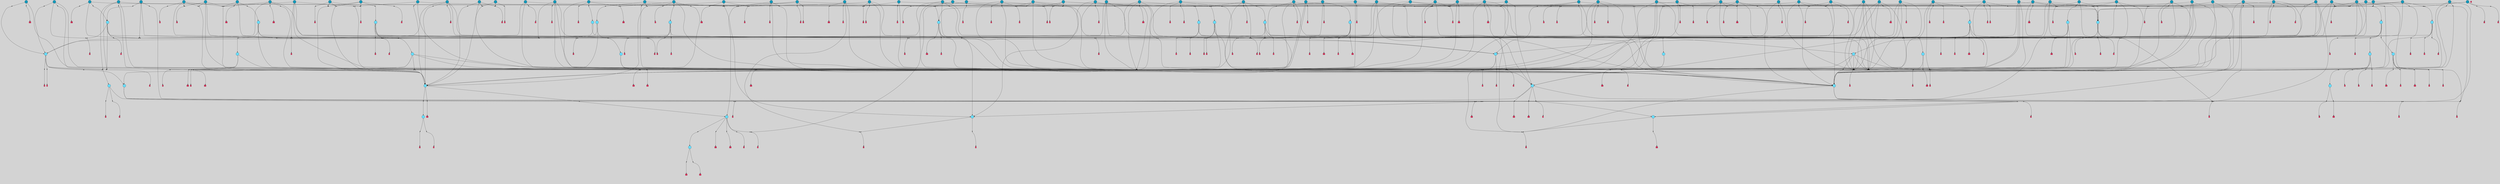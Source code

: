 // File exported with GEGELATI v1.3.1
// On the 2024-04-08 17:24:45
// With the File::TPGGraphDotExporter
digraph{
	graph[pad = "0.212, 0.055" bgcolor = lightgray]
	node[shape=circle style = filled label = ""]
		T3 [fillcolor="#66ddff"]
		T4 [fillcolor="#66ddff"]
		T7 [fillcolor="#66ddff"]
		T9 [fillcolor="#66ddff"]
		T11 [fillcolor="#66ddff"]
		T24 [fillcolor="#66ddff"]
		T82 [fillcolor="#66ddff"]
		T111 [fillcolor="#66ddff"]
		T129 [fillcolor="#66ddff"]
		T164 [fillcolor="#66ddff"]
		T207 [fillcolor="#66ddff"]
		T267 [fillcolor="#66ddff"]
		T20 [fillcolor="#66ddff"]
		T321 [fillcolor="#66ddff"]
		T322 [fillcolor="#66ddff"]
		T323 [fillcolor="#66ddff"]
		T493 [fillcolor="#1199bb"]
		T538 [fillcolor="#66ddff"]
		T560 [fillcolor="#66ddff"]
		T565 [fillcolor="#66ddff"]
		T569 [fillcolor="#1199bb"]
		T577 [fillcolor="#66ddff"]
		T584 [fillcolor="#66ddff"]
		T590 [fillcolor="#1199bb"]
		T591 [fillcolor="#1199bb"]
		T592 [fillcolor="#1199bb"]
		T521 [fillcolor="#1199bb"]
		T594 [fillcolor="#1199bb"]
		T595 [fillcolor="#1199bb"]
		T600 [fillcolor="#1199bb"]
		T606 [fillcolor="#1199bb"]
		T614 [fillcolor="#1199bb"]
		T615 [fillcolor="#66ddff"]
		T620 [fillcolor="#1199bb"]
		T623 [fillcolor="#66ddff"]
		T624 [fillcolor="#66ddff"]
		T625 [fillcolor="#66ddff"]
		T626 [fillcolor="#1199bb"]
		T630 [fillcolor="#66ddff"]
		T632 [fillcolor="#1199bb"]
		T641 [fillcolor="#1199bb"]
		T648 [fillcolor="#1199bb"]
		T658 [fillcolor="#66ddff"]
		T659 [fillcolor="#1199bb"]
		T666 [fillcolor="#1199bb"]
		T667 [fillcolor="#1199bb"]
		T668 [fillcolor="#1199bb"]
		T669 [fillcolor="#66ddff"]
		T670 [fillcolor="#1199bb"]
		T671 [fillcolor="#1199bb"]
		T672 [fillcolor="#1199bb"]
		T673 [fillcolor="#1199bb"]
		T674 [fillcolor="#1199bb"]
		T675 [fillcolor="#66ddff"]
		T676 [fillcolor="#1199bb"]
		T678 [fillcolor="#1199bb"]
		T681 [fillcolor="#1199bb"]
		T682 [fillcolor="#1199bb"]
		T684 [fillcolor="#1199bb"]
		T685 [fillcolor="#66ddff"]
		T686 [fillcolor="#66ddff"]
		T687 [fillcolor="#66ddff"]
		T688 [fillcolor="#1199bb"]
		T698 [fillcolor="#66ddff"]
		T703 [fillcolor="#1199bb"]
		T724 [fillcolor="#1199bb"]
		T739 [fillcolor="#1199bb"]
		T745 [fillcolor="#1199bb"]
		T750 [fillcolor="#1199bb"]
		T753 [fillcolor="#1199bb"]
		T760 [fillcolor="#66ddff"]
		T733 [fillcolor="#66ddff"]
		T761 [fillcolor="#66ddff"]
		T762 [fillcolor="#66ddff"]
		T763 [fillcolor="#1199bb"]
		T764 [fillcolor="#1199bb"]
		T765 [fillcolor="#1199bb"]
		T768 [fillcolor="#1199bb"]
		T769 [fillcolor="#1199bb"]
		T770 [fillcolor="#1199bb"]
		T771 [fillcolor="#1199bb"]
		T772 [fillcolor="#1199bb"]
		T773 [fillcolor="#1199bb"]
		T774 [fillcolor="#1199bb"]
		T775 [fillcolor="#1199bb"]
		T777 [fillcolor="#1199bb"]
		T778 [fillcolor="#1199bb"]
		T779 [fillcolor="#1199bb"]
		T780 [fillcolor="#1199bb"]
		T781 [fillcolor="#1199bb"]
		T782 [fillcolor="#1199bb"]
		T783 [fillcolor="#1199bb"]
		T784 [fillcolor="#1199bb"]
		T786 [fillcolor="#1199bb"]
		T787 [fillcolor="#1199bb"]
		T791 [fillcolor="#1199bb"]
		T792 [fillcolor="#1199bb"]
		T793 [fillcolor="#1199bb"]
		T794 [fillcolor="#1199bb"]
		T354 [fillcolor="#1199bb"]
		T795 [fillcolor="#1199bb"]
		T796 [fillcolor="#1199bb"]
		T797 [fillcolor="#1199bb"]
		T798 [fillcolor="#1199bb"]
		T799 [fillcolor="#1199bb"]
		T800 [fillcolor="#1199bb"]
		T801 [fillcolor="#1199bb"]
		T802 [fillcolor="#1199bb"]
		T803 [fillcolor="#1199bb"]
		T804 [fillcolor="#1199bb"]
		T805 [fillcolor="#1199bb"]
		T806 [fillcolor="#1199bb"]
		T807 [fillcolor="#1199bb"]
		T809 [fillcolor="#1199bb"]
		T810 [fillcolor="#1199bb"]
		T811 [fillcolor="#1199bb"]
		T812 [fillcolor="#1199bb"]
		P10813 [fillcolor="#cccccc" shape=point] //6|
		I10813 [shape=box style=invis label="6|1&2|6#1|7&#92;n10|7&2|0#1|5&#92;n9|4&0|1#2|2&#92;n8|6&0|0#1|0&#92;n"]
		P10813 -> I10813[style=invis]
		A7471 [fillcolor="#ff3366" shape=box margin=0.03 width=0 height=0 label="3"]
		T3 -> P10813 -> A7471
		P10814 [fillcolor="#cccccc" shape=point] //3|
		I10814 [shape=box style=invis label="7|6&2|4#0|2&#92;n10|3&2|7#1|4&#92;n11|6&0|4#0|1&#92;n7|1&0|0#2|6&#92;n7|6&0|3#2|6&#92;n4|0&2|6#0|1&#92;n4|4&2|5#0|2&#92;n4|6&0|4#2|7&#92;n10|0&2|3#1|5&#92;n2|6&0|5#0|2&#92;n1|0&2|3#0|7&#92;n1|6&2|0#0|5&#92;n6|2&0|1#0|7&#92;n9|2&0|3#2|7&#92;n5|3&0|6#0|6&#92;n1|7&2|5#2|3&#92;n8|1&2|7#0|6&#92;n1|0&2|5#2|1&#92;n7|1&2|2#2|5&#92;n7|4&2|6#0|3&#92;n"]
		P10814 -> I10814[style=invis]
		A7472 [fillcolor="#ff3366" shape=box margin=0.03 width=0 height=0 label="4"]
		T3 -> P10814 -> A7472
		P10815 [fillcolor="#cccccc" shape=point] //7|
		I10815 [shape=box style=invis label="0|2&2|4#2|6&#92;n5|3&0|6#0|1&#92;n4|7&2|6#0|5&#92;n7|6&0|7#0|5&#92;n10|7&2|2#1|1&#92;n"]
		P10815 -> I10815[style=invis]
		A7473 [fillcolor="#ff3366" shape=box margin=0.03 width=0 height=0 label="4"]
		T4 -> P10815 -> A7473
		P10816 [fillcolor="#cccccc" shape=point] //0|
		I10816 [shape=box style=invis label="2|5&0|1#0|6&#92;n6|1&2|2#2|7&#92;n8|0&0|3#1|4&#92;n4|3&2|5#2|4&#92;n8|1&2|4#0|0&#92;n6|6&0|1#2|6&#92;n11|7&2|4#2|5&#92;n6|2&2|4#0|2&#92;n8|5&2|4#2|4&#92;n2|1&2|1#2|2&#92;n2|7&2|5#2|6&#92;n9|7&0|5#0|4&#92;n1|2&0|5#2|6&#92;n4|2&2|3#2|7&#92;n3|3&2|1#0|2&#92;n"]
		P10816 -> I10816[style=invis]
		A7474 [fillcolor="#ff3366" shape=box margin=0.03 width=0 height=0 label="5"]
		T4 -> P10816 -> A7474
		P10817 [fillcolor="#cccccc" shape=point] //-3|
		I10817 [shape=box style=invis label="1|6&2|7#0|7&#92;n10|2&0|7#1|3&#92;n9|6&2|7#2|2&#92;n5|3&0|7#0|7&#92;n1|6&2|3#0|0&#92;n2|3&2|3#2|2&#92;n5|1&2|6#0|6&#92;n"]
		P10817 -> I10817[style=invis]
		A7475 [fillcolor="#ff3366" shape=box margin=0.03 width=0 height=0 label="7"]
		T7 -> P10817 -> A7475
		P10818 [fillcolor="#cccccc" shape=point] //5|
		I10818 [shape=box style=invis label="0|5&2|3#0|1&#92;n0|6&2|1#2|4&#92;n6|2&2|6#0|7&#92;n7|4&0|3#0|1&#92;n5|4&0|7#1|6&#92;n9|1&0|5#2|2&#92;n6|3&2|3#1|7&#92;n11|7&2|4#1|6&#92;n2|5&0|1#0|0&#92;n4|7&0|0#0|2&#92;n6|2&0|6#0|0&#92;n2|1&2|6#2|4&#92;n10|0&2|0#1|0&#92;n6|6&2|4#0|6&#92;n"]
		P10818 -> I10818[style=invis]
		A7476 [fillcolor="#ff3366" shape=box margin=0.03 width=0 height=0 label="8"]
		T7 -> P10818 -> A7476
		P10819 [fillcolor="#cccccc" shape=point] //-6|
		I10819 [shape=box style=invis label="11|1&0|7#2|0&#92;n10|4&0|1#1|0&#92;n4|3&2|4#2|1&#92;n0|5&2|0#0|0&#92;n6|1&0|0#0|3&#92;n8|2&2|0#0|4&#92;n11|4&2|0#1|6&#92;n7|0&2|6#2|3&#92;n5|3&2|6#2|0&#92;n2|0&2|0#0|4&#92;n"]
		P10819 -> I10819[style=invis]
		A7477 [fillcolor="#ff3366" shape=box margin=0.03 width=0 height=0 label="9"]
		T9 -> P10819 -> A7477
		P10820 [fillcolor="#cccccc" shape=point] //2|
		I10820 [shape=box style=invis label="6|3&2|7#1|4&#92;n8|6&0|0#2|5&#92;n2|1&0|2#0|3&#92;n8|7&0|6#0|4&#92;n2|1&2|0#0|1&#92;n0|0&2|2#2|3&#92;n6|6&0|7#2|1&#92;n6|1&0|7#2|6&#92;n5|4&2|7#0|4&#92;n0|3&0|4#2|0&#92;n11|0&2|0#2|5&#92;n4|5&2|5#2|4&#92;n5|7&0|6#0|4&#92;n9|7&2|5#0|3&#92;n5|4&2|1#0|3&#92;n5|3&0|1#1|7&#92;n0|4&0|3#2|5&#92;n"]
		P10820 -> I10820[style=invis]
		A7478 [fillcolor="#ff3366" shape=box margin=0.03 width=0 height=0 label="10"]
		T9 -> P10820 -> A7478
		P10821 [fillcolor="#cccccc" shape=point] //6|
		I10821 [shape=box style=invis label="3|0&2|7#2|2&#92;n3|2&0|4#2|5&#92;n5|1&0|2#1|0&#92;n8|7&0|1#2|0&#92;n8|5&0|3#0|6&#92;n0|2&0|2#2|3&#92;n1|5&2|5#0|5&#92;n5|6&0|6#0|7&#92;n6|7&0|0#2|6&#92;n1|2&2|3#0|0&#92;n7|7&2|3#0|4&#92;n0|7&2|7#0|6&#92;n1|0&2|2#2|7&#92;n4|4&0|1#0|0&#92;n"]
		P10821 -> I10821[style=invis]
		A7479 [fillcolor="#ff3366" shape=box margin=0.03 width=0 height=0 label="11"]
		T11 -> P10821 -> A7479
		P10822 [fillcolor="#cccccc" shape=point] //-4|
		I10822 [shape=box style=invis label="4|1&0|4#2|6&#92;n1|2&2|2#2|0&#92;n1|2&2|0#0|6&#92;n8|4&2|3#2|5&#92;n5|5&2|1#1|0&#92;n"]
		P10822 -> I10822[style=invis]
		A7480 [fillcolor="#ff3366" shape=box margin=0.03 width=0 height=0 label="12"]
		T11 -> P10822 -> A7480
		P10823 [fillcolor="#cccccc" shape=point] //-3|
		I10823 [shape=box style=invis label="8|1&2|3#0|5&#92;n0|6&0|5#0|5&#92;n3|7&2|1#0|6&#92;n3|5&0|1#0|0&#92;n9|5&2|0#0|4&#92;n3|5&0|2#0|3&#92;n10|6&2|4#1|0&#92;n9|4&2|7#2|6&#92;n1|7&2|5#2|2&#92;n"]
		P10823 -> I10823[style=invis]
		A7481 [fillcolor="#ff3366" shape=box margin=0.03 width=0 height=0 label="5"]
		T4 -> P10823 -> A7481
		P10824 [fillcolor="#cccccc" shape=point] //1|
		I10824 [shape=box style=invis label="5|1&0|6#2|7&#92;n2|4&0|4#2|2&#92;n0|6&0|5#0|4&#92;n10|6&2|5#1|6&#92;n9|3&0|1#1|7&#92;n10|3&2|2#1|0&#92;n5|0&0|0#2|1&#92;n11|3&2|3#1|5&#92;n10|3&0|1#1|0&#92;n2|4&0|1#0|1&#92;n0|2&0|3#2|4&#92;n9|2&2|1#2|5&#92;n11|7&2|6#2|6&#92;n"]
		P10824 -> I10824[style=invis]
		T24 -> P10824 -> T7
		P10825 [fillcolor="#cccccc" shape=point] //5|
		I10825 [shape=box style=invis label="3|0&2|0#0|1&#92;n3|0&0|7#0|1&#92;n5|3&0|2#2|6&#92;n4|4&2|4#2|6&#92;n11|2&0|7#1|6&#92;n2|7&2|2#2|5&#92;n9|3&2|6#2|7&#92;n7|7&0|0#0|4&#92;n6|1&2|4#2|3&#92;n5|4&2|0#1|6&#92;n1|3&0|7#0|4&#92;n"]
		P10825 -> I10825[style=invis]
		A7482 [fillcolor="#ff3366" shape=box margin=0.03 width=0 height=0 label="7"]
		T24 -> P10825 -> A7482
		P10826 [fillcolor="#cccccc" shape=point] //-2|
		I10826 [shape=box style=invis label="4|1&0|4#0|3&#92;n4|2&0|5#2|0&#92;n5|5&2|6#0|5&#92;n1|4&0|1#0|2&#92;n6|3&2|7#1|5&#92;n0|4&2|0#0|3&#92;n8|5&2|5#1|2&#92;n10|7&2|7#1|1&#92;n3|4&0|0#2|1&#92;n3|6&2|5#2|5&#92;n8|3&0|1#0|7&#92;n10|0&2|7#1|3&#92;n4|1&2|4#0|1&#92;n9|3&2|0#0|4&#92;n3|6&2|0#0|4&#92;n1|2&0|6#2|1&#92;n4|0&2|1#2|2&#92;n"]
		P10826 -> I10826[style=invis]
		A7483 [fillcolor="#ff3366" shape=box margin=0.03 width=0 height=0 label="14"]
		T24 -> P10826 -> A7483
		P10827 [fillcolor="#cccccc" shape=point] //6|
		I10827 [shape=box style=invis label="7|0&2|5#1|2&#92;n10|6&2|1#1|3&#92;n7|5&0|2#0|7&#92;n10|7&0|1#1|5&#92;n4|6&2|5#0|5&#92;n4|4&0|7#2|7&#92;n"]
		P10827 -> I10827[style=invis]
		A7484 [fillcolor="#ff3366" shape=box margin=0.03 width=0 height=0 label="7"]
		T82 -> P10827 -> A7484
		P10828 [fillcolor="#cccccc" shape=point] //6|
		I10828 [shape=box style=invis label="0|5&2|3#0|1&#92;n0|6&2|1#2|4&#92;n9|1&0|5#2|2&#92;n7|4&0|3#0|1&#92;n5|4&0|7#1|6&#92;n2|5&0|1#0|0&#92;n6|3&2|3#1|7&#92;n11|7&2|4#1|6&#92;n6|2&2|6#0|1&#92;n4|7&0|0#0|2&#92;n6|2&0|6#0|0&#92;n9|1&2|6#2|4&#92;n10|0&2|0#1|0&#92;n6|6&2|4#0|6&#92;n"]
		P10828 -> I10828[style=invis]
		A7485 [fillcolor="#ff3366" shape=box margin=0.03 width=0 height=0 label="8"]
		T82 -> P10828 -> A7485
		T82 -> P10819
		P10829 [fillcolor="#cccccc" shape=point] //-5|
		I10829 [shape=box style=invis label="0|0&2|3#0|2&#92;n10|5&0|6#1|3&#92;n7|3&0|6#2|3&#92;n3|4&0|6#0|6&#92;n10|5&0|2#1|1&#92;n5|0&0|1#0|3&#92;n6|6&2|5#1|5&#92;n7|4&0|2#1|7&#92;n5|7&0|1#2|5&#92;n1|5&0|0#0|3&#92;n7|5&2|1#2|6&#92;n9|0&0|2#0|0&#92;n4|0&2|4#0|0&#92;n4|6&0|0#2|3&#92;n3|1&0|6#2|5&#92;n7|7&2|1#2|3&#92;n9|4&2|2#0|6&#92;n"]
		P10829 -> I10829[style=invis]
		T111 -> P10829 -> T9
		P10830 [fillcolor="#cccccc" shape=point] //7|
		I10830 [shape=box style=invis label="7|4&2|1#2|0&#92;n4|1&2|4#2|3&#92;n5|0&2|0#2|2&#92;n6|1&2|4#2|6&#92;n"]
		P10830 -> I10830[style=invis]
		A7486 [fillcolor="#ff3366" shape=box margin=0.03 width=0 height=0 label="9"]
		T111 -> P10830 -> A7486
		P10831 [fillcolor="#cccccc" shape=point] //2|
		I10831 [shape=box style=invis label="3|0&2|0#0|1&#92;n11|2&0|7#1|6&#92;n8|7&2|4#0|5&#92;n5|3&0|2#2|6&#92;n4|4&2|4#2|6&#92;n3|0&0|7#0|1&#92;n2|7&2|2#2|5&#92;n9|3&2|6#2|7&#92;n7|7&0|0#0|4&#92;n6|1&2|4#1|3&#92;n5|4&2|0#1|6&#92;n1|3&0|7#0|4&#92;n"]
		P10831 -> I10831[style=invis]
		A7487 [fillcolor="#ff3366" shape=box margin=0.03 width=0 height=0 label="7"]
		T111 -> P10831 -> A7487
		T111 -> P10819
		P10832 [fillcolor="#cccccc" shape=point] //8|
		I10832 [shape=box style=invis label="9|0&0|1#2|0&#92;n10|1&2|5#1|4&#92;n8|2&2|6#0|4&#92;n2|4&2|5#2|3&#92;n4|2&2|2#0|2&#92;n7|5&0|2#0|0&#92;n8|2&2|1#1|3&#92;n8|7&0|7#2|1&#92;n1|1&0|0#0|7&#92;n5|6&2|5#1|0&#92;n6|6&2|5#0|0&#92;n11|4&0|3#2|6&#92;n4|2&2|4#0|7&#92;n5|6&0|1#2|0&#92;n11|3&0|2#0|7&#92;n"]
		P10832 -> I10832[style=invis]
		A7488 [fillcolor="#ff3366" shape=box margin=0.03 width=0 height=0 label="6"]
		T129 -> P10832 -> A7488
		T129 -> P10825
		P10833 [fillcolor="#cccccc" shape=point] //10|
		I10833 [shape=box style=invis label="4|5&2|7#2|1&#92;n1|7&2|3#0|6&#92;n3|5&2|2#0|3&#92;n10|3&0|7#1|4&#92;n7|1&0|4#2|6&#92;n10|2&0|3#1|7&#92;n9|5&2|0#0|4&#92;n4|0&0|3#2|7&#92;n11|4&2|6#1|2&#92;n5|4&2|7#0|2&#92;n2|6&2|4#0|0&#92;n6|5&0|7#2|1&#92;n5|3&2|3#1|6&#92;n10|7&2|0#1|2&#92;n"]
		P10833 -> I10833[style=invis]
		A7489 [fillcolor="#ff3366" shape=box margin=0.03 width=0 height=0 label="5"]
		T129 -> P10833 -> A7489
		P10834 [fillcolor="#cccccc" shape=point] //5|
		I10834 [shape=box style=invis label="9|4&2|3#1|3&#92;n0|4&2|4#0|5&#92;n6|1&2|6#2|5&#92;n4|0&0|5#2|0&#92;n"]
		P10834 -> I10834[style=invis]
		A7490 [fillcolor="#ff3366" shape=box margin=0.03 width=0 height=0 label="7"]
		T129 -> P10834 -> A7490
		P10835 [fillcolor="#cccccc" shape=point] //6|
		I10835 [shape=box style=invis label="9|4&2|7#0|6&#92;n8|4&0|1#1|0&#92;n1|3&0|0#2|1&#92;n2|4&0|6#2|2&#92;n5|1&2|5#0|7&#92;n3|0&0|3#2|6&#92;n2|2&2|6#0|2&#92;n8|4&0|4#2|2&#92;n5|1&2|4#0|3&#92;n9|4&0|6#0|6&#92;n5|0&2|2#1|5&#92;n11|7&0|0#1|1&#92;n0|4&0|3#0|3&#92;n7|7&2|4#2|5&#92;n1|5&0|1#2|1&#92;n"]
		P10835 -> I10835[style=invis]
		A7491 [fillcolor="#ff3366" shape=box margin=0.03 width=0 height=0 label="1"]
		T129 -> P10835 -> A7491
		T164 -> P10816
		P10836 [fillcolor="#cccccc" shape=point] //-1|
		I10836 [shape=box style=invis label="6|4&0|4#2|4&#92;n4|5&2|5#2|4&#92;n9|7&2|5#0|3&#92;n3|7&2|6#0|6&#92;n8|7&0|6#0|4&#92;n2|1&2|0#0|1&#92;n8|6&0|0#2|5&#92;n2|1&0|2#0|3&#92;n6|1&0|7#2|6&#92;n6|3&0|1#1|6&#92;n5|4&2|7#0|4&#92;n0|7&0|4#2|0&#92;n11|0&2|0#2|5&#92;n3|7&2|0#2|7&#92;n8|3&2|7#1|4&#92;n5|7&0|6#0|4&#92;n0|0&2|3#2|3&#92;n5|4&2|1#0|3&#92;n0|4&0|3#2|5&#92;n"]
		P10836 -> I10836[style=invis]
		A7492 [fillcolor="#ff3366" shape=box margin=0.03 width=0 height=0 label="10"]
		T164 -> P10836 -> A7492
		P10837 [fillcolor="#cccccc" shape=point] //-7|
		I10837 [shape=box style=invis label="6|1&0|2#0|3&#92;n1|2&0|1#2|0&#92;n10|3&2|2#1|1&#92;n0|1&0|2#0|7&#92;n4|6&2|7#2|4&#92;n6|0&2|7#0|6&#92;n"]
		P10837 -> I10837[style=invis]
		A7493 [fillcolor="#ff3366" shape=box margin=0.03 width=0 height=0 label="7"]
		T164 -> P10837 -> A7493
		P10838 [fillcolor="#cccccc" shape=point] //-6|
		I10838 [shape=box style=invis label="11|7&0|1#0|6&#92;n3|5&0|1#0|3&#92;n1|5&0|5#0|6&#92;n1|7&2|5#2|2&#92;n0|0&0|2#2|2&#92;n4|4&0|1#0|5&#92;n6|4&2|2#0|2&#92;n0|6&2|5#0|5&#92;n0|3&2|2#2|6&#92;n"]
		P10838 -> I10838[style=invis]
		A7494 [fillcolor="#ff3366" shape=box margin=0.03 width=0 height=0 label="5"]
		T164 -> P10838 -> A7494
		P10839 [fillcolor="#cccccc" shape=point] //4|
		I10839 [shape=box style=invis label="4|3&0|6#0|3&#92;n5|7&2|3#2|2&#92;n5|6&0|7#1|2&#92;n1|4&2|6#0|3&#92;n8|4&2|1#2|5&#92;n9|5&2|4#1|4&#92;n2|4&0|5#0|7&#92;n10|0&0|6#1|3&#92;n3|0&0|6#0|2&#92;n2|7&2|7#2|6&#92;n5|2&0|5#1|5&#92;n10|4&2|5#1|7&#92;n4|0&0|4#2|4&#92;n11|1&0|4#2|6&#92;n10|6&2|0#1|4&#92;n9|7&0|3#1|4&#92;n4|5&2|7#0|6&#92;n11|5&2|6#2|3&#92;n0|3&0|5#0|1&#92;n"]
		P10839 -> I10839[style=invis]
		A7495 [fillcolor="#ff3366" shape=box margin=0.03 width=0 height=0 label="13"]
		T164 -> P10839 -> A7495
		P10840 [fillcolor="#cccccc" shape=point] //7|
		I10840 [shape=box style=invis label="7|0&2|1#2|0&#92;n9|7&2|1#1|7&#92;n8|2&0|1#1|0&#92;n6|6&0|2#1|1&#92;n2|2&0|5#0|0&#92;n5|7&0|0#2|1&#92;n5|1&2|5#1|5&#92;n4|7&2|4#2|3&#92;n10|5&2|2#1|5&#92;n1|3&2|2#2|0&#92;n10|2&2|6#1|5&#92;n"]
		P10840 -> I10840[style=invis]
		A7496 [fillcolor="#ff3366" shape=box margin=0.03 width=0 height=0 label="1"]
		T207 -> P10840 -> A7496
		P10841 [fillcolor="#cccccc" shape=point] //-3|
		I10841 [shape=box style=invis label="3|7&0|0#0|2&#92;n11|5&0|1#1|1&#92;n4|1&0|6#2|6&#92;n4|0&0|1#0|5&#92;n"]
		P10841 -> I10841[style=invis]
		T207 -> P10841 -> T24
		P10842 [fillcolor="#cccccc" shape=point] //5|
		I10842 [shape=box style=invis label="8|1&2|6#0|6&#92;n3|0&0|7#0|1&#92;n11|3&0|2#2|6&#92;n4|4&2|4#2|6&#92;n11|2&0|7#1|6&#92;n2|7&2|2#2|5&#92;n7|7&0|0#0|4&#92;n6|1&2|4#2|3&#92;n5|4&2|0#1|6&#92;n3|0&2|0#0|1&#92;n1|3&0|7#0|4&#92;n"]
		P10842 -> I10842[style=invis]
		A7497 [fillcolor="#ff3366" shape=box margin=0.03 width=0 height=0 label="7"]
		T207 -> P10842 -> A7497
		P10843 [fillcolor="#cccccc" shape=point] //5|
		I10843 [shape=box style=invis label="10|4&2|6#1|2&#92;n8|4&0|1#1|0&#92;n0|4&2|6#0|0&#92;n8|4&2|5#2|1&#92;n7|5&2|5#1|0&#92;n3|6&0|6#2|2&#92;n1|7&0|7#0|5&#92;n2|0&0|7#2|4&#92;n9|4&2|6#2|7&#92;n2|6&2|2#0|0&#92;n11|7&2|7#0|7&#92;n5|5&0|0#0|1&#92;n10|1&0|0#1|0&#92;n7|3&0|1#2|5&#92;n9|2&2|7#1|5&#92;n9|0&2|5#1|2&#92;n1|6&2|4#2|2&#92;n3|3&2|2#0|7&#92;n1|6&2|0#0|0&#92;n6|4&2|6#1|0&#92;n"]
		P10843 -> I10843[style=invis]
		A7498 [fillcolor="#ff3366" shape=box margin=0.03 width=0 height=0 label="1"]
		T207 -> P10843 -> A7498
		P10844 [fillcolor="#cccccc" shape=point] //7|
		I10844 [shape=box style=invis label="6|1&2|6#2|7&#92;n7|0&2|4#2|3&#92;n3|3&0|7#0|6&#92;n5|4&0|2#2|4&#92;n8|5&2|6#2|7&#92;n0|0&2|3#0|3&#92;n5|4&2|4#2|6&#92;n"]
		P10844 -> I10844[style=invis]
		T207 -> P10844 -> T4
		T267 -> P10840
		P10845 [fillcolor="#cccccc" shape=point] //7|
		I10845 [shape=box style=invis label="7|4&2|7#0|4&#92;n4|6&0|1#2|5&#92;n2|1&2|3#0|0&#92;n4|3&2|0#0|1&#92;n0|0&2|7#2|7&#92;n7|7&0|5#2|3&#92;n5|0&2|1#2|2&#92;n10|0&0|4#1|2&#92;n4|4&0|7#0|0&#92;n6|7&0|2#0|1&#92;n1|4&2|5#0|4&#92;n"]
		P10845 -> I10845[style=invis]
		A7499 [fillcolor="#ff3366" shape=box margin=0.03 width=0 height=0 label="0"]
		T267 -> P10845 -> A7499
		P10846 [fillcolor="#cccccc" shape=point] //-3|
		I10846 [shape=box style=invis label="7|2&2|4#0|2&#92;n4|1&2|6#0|1&#92;n11|6&0|4#0|1&#92;n7|1&0|0#2|6&#92;n6|2&0|1#0|7&#92;n10|3&2|7#1|4&#92;n3|5&2|3#0|1&#92;n4|4&2|5#0|2&#92;n4|6&0|4#2|7&#92;n2|5&0|5#0|2&#92;n10|0&2|3#1|4&#92;n0|1&2|7#0|6&#92;n7|6&0|3#2|6&#92;n1|3&0|6#2|0&#92;n5|3&0|6#0|6&#92;n1|4&2|5#2|3&#92;n1|6&2|0#0|5&#92;n9|2&0|3#2|7&#92;n7|1&2|2#2|5&#92;n"]
		P10846 -> I10846[style=invis]
		T267 -> P10846 -> T207
		P10847 [fillcolor="#cccccc" shape=point] //5|
		I10847 [shape=box style=invis label="1|6&2|7#0|7&#92;n9|2&2|7#2|3&#92;n10|2&0|7#1|3&#92;n0|0&2|7#2|2&#92;n1|6&2|3#0|0&#92;n2|3&2|3#2|2&#92;n"]
		P10847 -> I10847[style=invis]
		A7500 [fillcolor="#ff3366" shape=box margin=0.03 width=0 height=0 label="7"]
		T267 -> P10847 -> A7500
		P10848 [fillcolor="#cccccc" shape=point] //-6|
		I10848 [shape=box style=invis label="6|0&0|5#2|5&#92;n0|3&2|1#2|1&#92;n"]
		P10848 -> I10848[style=invis]
		A7501 [fillcolor="#ff3366" shape=box margin=0.03 width=0 height=0 label="3"]
		T267 -> P10848 -> A7501
		P10849 [fillcolor="#cccccc" shape=point] //-9|
		I10849 [shape=box style=invis label="2|0&2|0#2|1&#92;n4|4&2|4#2|6&#92;n9|1&0|3#1|7&#92;n5|3&0|2#2|6&#92;n2|7&2|2#2|5&#92;n5|4&2|0#1|6&#92;n3|0&0|7#0|1&#92;n1|3&0|7#0|4&#92;n11|6&2|2#0|7&#92;n7|7&0|0#0|4&#92;n11|0&0|7#1|6&#92;n9|3&2|6#2|7&#92;n"]
		P10849 -> I10849[style=invis]
		A7502 [fillcolor="#ff3366" shape=box margin=0.03 width=0 height=0 label="7"]
		T322 -> P10849 -> A7502
		P10850 [fillcolor="#cccccc" shape=point] //-4|
		I10850 [shape=box style=invis label="4|1&0|4#2|6&#92;n1|2&2|2#2|0&#92;n1|2&2|0#0|6&#92;n8|4&2|3#2|5&#92;n5|5&2|1#1|0&#92;n"]
		P10850 -> I10850[style=invis]
		A7503 [fillcolor="#ff3366" shape=box margin=0.03 width=0 height=0 label="12"]
		T321 -> P10850 -> A7503
		P10851 [fillcolor="#cccccc" shape=point] //6|
		I10851 [shape=box style=invis label="3|0&2|7#2|2&#92;n3|2&0|4#2|5&#92;n5|1&0|2#1|0&#92;n8|7&0|1#2|0&#92;n8|5&0|3#0|6&#92;n0|2&0|2#2|3&#92;n1|5&2|5#0|5&#92;n5|6&0|6#0|7&#92;n6|7&0|0#2|6&#92;n1|2&2|3#0|0&#92;n7|7&2|3#0|4&#92;n0|7&2|7#0|6&#92;n1|0&2|2#2|7&#92;n4|4&0|1#0|0&#92;n"]
		P10851 -> I10851[style=invis]
		A7504 [fillcolor="#ff3366" shape=box margin=0.03 width=0 height=0 label="11"]
		T321 -> P10851 -> A7504
		P10852 [fillcolor="#cccccc" shape=point] //2|
		I10852 [shape=box style=invis label="4|1&0|4#2|6&#92;n5|5&2|1#1|0&#92;n1|0&2|0#0|6&#92;n8|4&2|3#2|5&#92;n"]
		P10852 -> I10852[style=invis]
		T322 -> P10852 -> T321
		P10853 [fillcolor="#cccccc" shape=point] //8|
		I10853 [shape=box style=invis label="9|7&0|5#2|5&#92;n3|3&2|3#0|2&#92;n9|5&2|2#1|0&#92;n2|3&0|6#0|3&#92;n4|4&2|5#2|7&#92;n11|3&2|0#1|5&#92;n6|6&2|1#2|2&#92;n4|6&0|1#2|2&#92;n2|5&2|7#2|2&#92;n7|7&2|2#2|3&#92;n6|5&0|3#2|6&#92;n6|7&0|6#0|2&#92;n"]
		P10853 -> I10853[style=invis]
		A7505 [fillcolor="#ff3366" shape=box margin=0.03 width=0 height=0 label="14"]
		T322 -> P10853 -> A7505
		P10854 [fillcolor="#cccccc" shape=point] //4|
		I10854 [shape=box style=invis label="4|3&0|6#0|3&#92;n5|7&2|3#2|2&#92;n5|6&0|7#1|2&#92;n1|4&2|6#0|3&#92;n8|4&2|1#2|5&#92;n9|5&2|4#1|4&#92;n2|4&0|5#0|7&#92;n10|0&0|6#1|3&#92;n3|0&0|6#0|2&#92;n2|7&2|7#2|6&#92;n5|2&0|5#1|5&#92;n10|4&2|5#1|7&#92;n4|0&0|4#2|4&#92;n11|1&0|4#2|6&#92;n10|6&2|0#1|4&#92;n9|7&0|3#1|4&#92;n4|5&2|7#0|6&#92;n11|5&2|6#2|3&#92;n0|3&0|5#0|1&#92;n"]
		P10854 -> I10854[style=invis]
		A7506 [fillcolor="#ff3366" shape=box margin=0.03 width=0 height=0 label="13"]
		T322 -> P10854 -> A7506
		P10855 [fillcolor="#cccccc" shape=point] //-3|
		I10855 [shape=box style=invis label="4|5&0|0#0|0&#92;n4|7&0|0#0|2&#92;n0|6&2|1#2|4&#92;n9|1&0|5#2|2&#92;n10|0&2|0#1|0&#92;n6|6&2|4#0|6&#92;n2|5&0|1#0|0&#92;n6|3&2|3#1|7&#92;n11|7&2|4#1|6&#92;n6|2&2|6#0|1&#92;n6|2&0|0#0|0&#92;n9|1&2|6#2|4&#92;n10|4&0|3#1|1&#92;n5|4&2|7#1|6&#92;n"]
		P10855 -> I10855[style=invis]
		T323 -> P10855 -> T322
		P10856 [fillcolor="#cccccc" shape=point] //5|
		I10856 [shape=box style=invis label="0|5&2|3#0|1&#92;n0|6&2|1#2|4&#92;n6|2&2|6#0|7&#92;n7|4&0|3#0|1&#92;n5|4&0|7#1|6&#92;n9|1&0|5#2|2&#92;n6|3&2|3#1|7&#92;n11|7&2|4#1|6&#92;n2|5&0|1#0|0&#92;n4|7&0|0#0|2&#92;n6|2&0|6#0|0&#92;n2|1&2|6#2|4&#92;n10|0&2|0#1|0&#92;n6|6&2|4#0|6&#92;n"]
		P10856 -> I10856[style=invis]
		A7507 [fillcolor="#ff3366" shape=box margin=0.03 width=0 height=0 label="8"]
		T20 -> P10856 -> A7507
		P10857 [fillcolor="#cccccc" shape=point] //-3|
		I10857 [shape=box style=invis label="1|6&2|7#0|7&#92;n10|2&0|7#1|3&#92;n9|6&2|7#2|2&#92;n5|3&0|7#0|7&#92;n1|6&2|3#0|0&#92;n2|3&2|3#2|2&#92;n5|1&2|6#0|6&#92;n"]
		P10857 -> I10857[style=invis]
		A7508 [fillcolor="#ff3366" shape=box margin=0.03 width=0 height=0 label="7"]
		T20 -> P10857 -> A7508
		P10858 [fillcolor="#cccccc" shape=point] //1|
		I10858 [shape=box style=invis label="0|4&0|1#0|1&#92;n10|5&2|5#1|6&#92;n7|7&2|5#2|2&#92;n9|5&0|7#2|7&#92;n8|4&0|3#2|7&#92;n11|0&2|3#0|5&#92;n7|0&0|0#0|1&#92;n4|2&0|4#0|5&#92;n5|1&0|6#2|7&#92;n11|3&0|7#1|3&#92;n"]
		P10858 -> I10858[style=invis]
		T323 -> P10858 -> T20
		P10859 [fillcolor="#cccccc" shape=point] //-8|
		I10859 [shape=box style=invis label="7|5&0|4#2|4&#92;n"]
		P10859 -> I10859[style=invis]
		A7509 [fillcolor="#ff3366" shape=box margin=0.03 width=0 height=0 label="3"]
		T322 -> P10859 -> A7509
		P10860 [fillcolor="#cccccc" shape=point] //4|
		I10860 [shape=box style=invis label="4|3&0|6#0|3&#92;n5|7&2|3#2|2&#92;n5|6&0|7#1|2&#92;n1|4&2|6#0|3&#92;n8|4&2|1#2|5&#92;n9|5&2|4#1|4&#92;n2|4&0|5#0|7&#92;n10|0&0|6#1|3&#92;n3|0&0|6#0|2&#92;n2|7&2|7#2|6&#92;n5|2&0|5#1|5&#92;n10|4&2|5#1|7&#92;n4|0&0|4#2|4&#92;n11|1&0|4#2|6&#92;n10|6&2|0#1|4&#92;n9|7&0|3#1|4&#92;n4|5&2|7#0|6&#92;n11|5&2|6#2|3&#92;n0|3&0|5#0|1&#92;n"]
		P10860 -> I10860[style=invis]
		A7510 [fillcolor="#ff3366" shape=box margin=0.03 width=0 height=0 label="13"]
		T323 -> P10860 -> A7510
		P10861 [fillcolor="#cccccc" shape=point] //10|
		I10861 [shape=box style=invis label="9|3&0|1#1|7&#92;n9|0&2|7#2|2&#92;n0|5&0|2#0|3&#92;n10|1&2|2#1|6&#92;n2|5&0|0#0|4&#92;n5|3&0|7#2|0&#92;n5|2&0|0#1|2&#92;n1|0&0|2#2|5&#92;n"]
		P10861 -> I10861[style=invis]
		T493 -> P10861 -> T164
		P10862 [fillcolor="#cccccc" shape=point] //-6|
		I10862 [shape=box style=invis label="6|1&2|7#0|1&#92;n10|4&0|0#1|1&#92;n11|0&2|4#0|6&#92;n7|7&2|2#2|2&#92;n2|0&2|5#0|0&#92;n9|2&2|1#2|7&#92;n7|2&2|0#1|5&#92;n0|2&2|7#2|5&#92;n7|2&2|4#2|5&#92;n1|1&2|7#0|6&#92;n3|4&2|2#0|3&#92;n7|4&2|0#2|1&#92;n"]
		P10862 -> I10862[style=invis]
		T493 -> P10862 -> T111
		P10863 [fillcolor="#cccccc" shape=point] //-6|
		I10863 [shape=box style=invis label="0|5&2|3#0|1&#92;n0|6&2|1#2|4&#92;n5|4&0|7#1|6&#92;n9|0&2|7#1|1&#92;n7|4&0|3#0|1&#92;n11|7&2|4#1|6&#92;n9|1&0|5#2|2&#92;n6|2&2|6#0|7&#92;n2|7&0|1#0|0&#92;n4|7&0|0#0|2&#92;n6|2&0|6#0|0&#92;n2|1&2|6#2|4&#92;n10|0&0|0#1|0&#92;n6|6&2|4#0|6&#92;n"]
		P10863 -> I10863[style=invis]
		T493 -> P10863 -> T129
		P10864 [fillcolor="#cccccc" shape=point] //4|
		I10864 [shape=box style=invis label="6|2&0|6#2|7&#92;n11|5&2|2#1|2&#92;n4|0&2|5#0|2&#92;n1|6&2|4#0|3&#92;n10|2&2|4#1|4&#92;n6|3&2|3#1|7&#92;n7|4&0|3#0|1&#92;n5|7&0|6#1|0&#92;n7|1&2|2#0|1&#92;n9|2&2|6#1|2&#92;n2|1&2|6#0|4&#92;n"]
		P10864 -> I10864[style=invis]
		A7511 [fillcolor="#ff3366" shape=box margin=0.03 width=0 height=0 label="8"]
		T493 -> P10864 -> A7511
		P10865 [fillcolor="#cccccc" shape=point] //5|
		I10865 [shape=box style=invis label="3|0&2|0#2|1&#92;n3|0&0|7#0|1&#92;n5|3&0|2#2|6&#92;n4|4&2|4#2|6&#92;n5|4&2|0#1|6&#92;n2|7&2|2#2|5&#92;n1|3&0|7#0|4&#92;n11|6&2|2#0|7&#92;n7|7&0|0#0|4&#92;n6|1&2|4#2|3&#92;n11|0&0|7#1|6&#92;n9|3&2|6#2|7&#92;n"]
		P10865 -> I10865[style=invis]
		A7512 [fillcolor="#ff3366" shape=box margin=0.03 width=0 height=0 label="7"]
		T538 -> P10865 -> A7512
		P10866 [fillcolor="#cccccc" shape=point] //-10|
		I10866 [shape=box style=invis label="11|7&2|0#1|7&#92;n11|1&2|2#1|3&#92;n4|4&0|5#0|0&#92;n4|3&0|1#0|5&#92;n0|6&2|3#2|0&#92;n4|0&0|7#0|5&#92;n9|6&2|5#1|3&#92;n1|6&0|0#0|4&#92;n0|7&2|1#0|5&#92;n1|5&2|4#2|4&#92;n8|3&0|2#0|1&#92;n"]
		P10866 -> I10866[style=invis]
		A7513 [fillcolor="#ff3366" shape=box margin=0.03 width=0 height=0 label="12"]
		T538 -> P10866 -> A7513
		P10867 [fillcolor="#cccccc" shape=point] //9|
		I10867 [shape=box style=invis label="6|3&2|3#1|5&#92;n3|1&2|4#2|2&#92;n4|6&0|1#2|5&#92;n6|0&0|2#1|3&#92;n"]
		P10867 -> I10867[style=invis]
		T538 -> P10867 -> T111
		P10868 [fillcolor="#cccccc" shape=point] //3|
		I10868 [shape=box style=invis label="5|4&2|0#1|6&#92;n9|3&2|6#2|7&#92;n4|4&2|4#2|6&#92;n5|3&0|2#2|6&#92;n7|7&0|0#0|4&#92;n5|3&0|7#0|6&#92;n11|6&2|2#0|7&#92;n2|5&2|2#2|5&#92;n11|0&0|7#1|6&#92;n3|0&0|7#0|1&#92;n"]
		P10868 -> I10868[style=invis]
		T538 -> P10868 -> T323
		P10869 [fillcolor="#cccccc" shape=point] //9|
		I10869 [shape=box style=invis label="0|4&0|3#2|5&#92;n9|4&2|5#0|3&#92;n8|7&0|6#0|4&#92;n6|1&0|7#2|5&#92;n0|4&2|2#0|1&#92;n2|1&0|2#2|3&#92;n3|7&2|7#0|2&#92;n0|0&2|7#2|3&#92;n5|4&2|5#0|4&#92;n9|3&0|4#2|0&#92;n4|5&2|5#2|4&#92;n8|3&0|1#1|7&#92;n6|3&2|2#1|0&#92;n11|7&2|0#2|5&#92;n4|6&0|0#2|7&#92;n0|1&0|3#0|4&#92;n5|7&0|6#0|4&#92;n7|3&2|7#0|7&#92;n2|0&2|0#0|1&#92;n6|6&0|7#2|1&#92;n"]
		P10869 -> I10869[style=invis]
		A7514 [fillcolor="#ff3366" shape=box margin=0.03 width=0 height=0 label="10"]
		T560 -> P10869 -> A7514
		P10870 [fillcolor="#cccccc" shape=point] //-7|
		I10870 [shape=box style=invis label="6|3&2|4#1|4&#92;n5|3&0|1#1|7&#92;n5|7&0|2#0|4&#92;n8|7&0|6#0|4&#92;n2|1&2|0#0|1&#92;n0|0&2|2#2|3&#92;n6|1&0|7#2|6&#92;n9|1&0|5#2|6&#92;n2|1&0|2#2|3&#92;n0|3&0|4#2|0&#92;n11|0&2|0#2|5&#92;n6|0&2|0#1|4&#92;n8|6&0|2#2|5&#92;n5|4&2|1#0|3&#92;n9|0&2|5#0|3&#92;n5|4&2|7#0|4&#92;n"]
		P10870 -> I10870[style=invis]
		A7515 [fillcolor="#ff3366" shape=box margin=0.03 width=0 height=0 label="10"]
		T560 -> P10870 -> A7515
		P10871 [fillcolor="#cccccc" shape=point] //7|
		I10871 [shape=box style=invis label="7|1&0|6#0|1&#92;n10|0&2|6#1|6&#92;n9|6&2|2#1|4&#92;n10|1&2|1#1|1&#92;n4|7&0|4#2|2&#92;n0|6&0|4#0|1&#92;n2|2&0|1#2|1&#92;n5|1&0|1#2|3&#92;n1|6&2|0#0|1&#92;n8|3&0|5#1|4&#92;n10|1&0|5#1|0&#92;n5|2&2|5#1|6&#92;n3|1&2|7#0|3&#92;n"]
		P10871 -> I10871[style=invis]
		A7516 [fillcolor="#ff3366" shape=box margin=0.03 width=0 height=0 label="10"]
		T560 -> P10871 -> A7516
		P10872 [fillcolor="#cccccc" shape=point] //-2|
		I10872 [shape=box style=invis label="0|3&2|7#2|5&#92;n10|0&2|3#1|4&#92;n2|0&2|5#0|6&#92;n7|7&2|2#2|1&#92;n0|2&2|3#0|4&#92;n10|2&2|4#1|5&#92;n9|2&2|1#2|6&#92;n3|4&2|6#2|1&#92;n5|1&2|3#2|4&#92;n4|2&2|5#2|7&#92;n7|4&0|4#1|1&#92;n5|6&2|7#1|0&#92;n1|0&0|6#0|0&#92;n"]
		P10872 -> I10872[style=invis]
		T560 -> P10872 -> T111
		P10873 [fillcolor="#cccccc" shape=point] //-10|
		I10873 [shape=box style=invis label="2|5&0|1#0|6&#92;n6|1&0|2#2|7&#92;n8|0&0|1#1|4&#92;n3|2&0|5#0|3&#92;n4|3&2|5#2|4&#92;n11|7&2|4#0|5&#92;n7|4&0|3#1|7&#92;n1|0&0|4#2|1&#92;n6|2&2|4#0|2&#92;n8|5&2|4#2|4&#92;n2|1&2|1#2|2&#92;n4|2&2|3#2|7&#92;n9|7&0|5#0|4&#92;n8|1&2|4#0|0&#92;n6|5&0|1#2|6&#92;n"]
		P10873 -> I10873[style=invis]
		A7517 [fillcolor="#ff3366" shape=box margin=0.03 width=0 height=0 label="5"]
		T560 -> P10873 -> A7517
		P10874 [fillcolor="#cccccc" shape=point] //8|
		I10874 [shape=box style=invis label="9|0&0|1#2|0&#92;n10|1&2|5#1|4&#92;n8|2&2|6#0|4&#92;n2|4&2|5#2|3&#92;n4|2&2|2#0|2&#92;n7|5&0|2#0|0&#92;n8|2&2|1#1|3&#92;n8|7&0|7#2|1&#92;n1|1&0|0#0|7&#92;n5|6&2|5#1|0&#92;n6|6&2|5#0|0&#92;n11|4&0|3#2|6&#92;n4|2&2|4#0|7&#92;n5|6&0|1#2|0&#92;n11|3&0|2#0|7&#92;n"]
		P10874 -> I10874[style=invis]
		A7518 [fillcolor="#ff3366" shape=box margin=0.03 width=0 height=0 label="6"]
		T565 -> P10874 -> A7518
		P10875 [fillcolor="#cccccc" shape=point] //5|
		I10875 [shape=box style=invis label="3|0&2|0#0|1&#92;n3|0&0|7#0|1&#92;n5|3&0|2#2|6&#92;n4|4&2|4#2|6&#92;n11|2&0|7#1|6&#92;n2|7&2|2#2|5&#92;n9|3&2|6#2|7&#92;n7|7&0|0#0|4&#92;n6|1&2|4#2|3&#92;n5|4&2|0#1|6&#92;n1|3&0|7#0|4&#92;n"]
		P10875 -> I10875[style=invis]
		A7519 [fillcolor="#ff3366" shape=box margin=0.03 width=0 height=0 label="7"]
		T565 -> P10875 -> A7519
		P10876 [fillcolor="#cccccc" shape=point] //10|
		I10876 [shape=box style=invis label="4|5&2|7#2|1&#92;n1|7&2|3#0|6&#92;n3|5&2|2#0|3&#92;n10|3&0|7#1|4&#92;n7|1&0|4#2|6&#92;n10|2&0|3#1|7&#92;n9|5&2|0#0|4&#92;n4|0&0|3#2|7&#92;n11|4&2|6#1|2&#92;n5|4&2|7#0|2&#92;n2|6&2|4#0|0&#92;n6|5&0|7#2|1&#92;n5|3&2|3#1|6&#92;n10|7&2|0#1|2&#92;n"]
		P10876 -> I10876[style=invis]
		A7520 [fillcolor="#ff3366" shape=box margin=0.03 width=0 height=0 label="5"]
		T565 -> P10876 -> A7520
		P10877 [fillcolor="#cccccc" shape=point] //6|
		I10877 [shape=box style=invis label="9|4&2|7#0|6&#92;n8|4&0|1#1|0&#92;n1|3&0|0#2|1&#92;n2|4&0|6#2|2&#92;n5|1&2|5#0|7&#92;n3|0&0|3#2|6&#92;n2|2&2|6#0|2&#92;n8|4&0|4#2|2&#92;n5|1&2|4#0|3&#92;n9|4&0|6#0|6&#92;n5|0&2|2#1|5&#92;n11|7&0|0#1|1&#92;n0|4&0|3#0|3&#92;n7|7&2|4#2|5&#92;n1|5&0|1#2|1&#92;n"]
		P10877 -> I10877[style=invis]
		A7521 [fillcolor="#ff3366" shape=box margin=0.03 width=0 height=0 label="1"]
		T565 -> P10877 -> A7521
		P10878 [fillcolor="#cccccc" shape=point] //5|
		I10878 [shape=box style=invis label="9|4&2|3#1|3&#92;n0|4&2|4#0|5&#92;n6|1&2|6#2|5&#92;n4|0&0|5#2|0&#92;n"]
		P10878 -> I10878[style=invis]
		A7522 [fillcolor="#ff3366" shape=box margin=0.03 width=0 height=0 label="7"]
		T565 -> P10878 -> A7522
		T569 -> P10861
		T569 -> P10862
		P10879 [fillcolor="#cccccc" shape=point] //7|
		I10879 [shape=box style=invis label="0|5&2|3#0|0&#92;n0|6&2|1#2|4&#92;n5|4&0|7#1|6&#92;n9|0&2|7#1|1&#92;n7|4&0|3#0|1&#92;n11|7&2|4#1|6&#92;n8|7&0|4#2|1&#92;n9|1&0|5#2|2&#92;n6|2&2|6#0|7&#92;n8|6&0|2#0|0&#92;n4|7&0|0#0|2&#92;n6|2&0|6#0|0&#92;n10|0&0|0#1|0&#92;n6|6&2|4#0|6&#92;n"]
		P10879 -> I10879[style=invis]
		T569 -> P10879 -> T129
		P10880 [fillcolor="#cccccc" shape=point] //-4|
		I10880 [shape=box style=invis label="0|7&2|5#0|4&#92;n8|5&0|5#2|7&#92;n5|6&0|7#0|4&#92;n7|0&0|5#2|1&#92;n10|6&2|1#1|2&#92;n0|0&2|1#0|6&#92;n8|4&0|5#0|6&#92;n4|2&0|5#2|4&#92;n"]
		P10880 -> I10880[style=invis]
		A7523 [fillcolor="#ff3366" shape=box margin=0.03 width=0 height=0 label="5"]
		T569 -> P10880 -> A7523
		T569 -> P10826
		P10881 [fillcolor="#cccccc" shape=point] //-9|
		I10881 [shape=box style=invis label="5|5&0|5#0|6&#92;n0|5&2|3#0|1&#92;n8|5&0|3#1|6&#92;n6|2&0|6#0|0&#92;n4|7&0|0#0|5&#92;n10|0&2|0#1|0&#92;n11|2&0|4#1|6&#92;n9|1&0|5#2|2&#92;n6|3&2|3#1|7&#92;n5|7&0|7#1|6&#92;n0|6&2|1#2|4&#92;n2|1&2|6#2|4&#92;n7|4&0|3#0|1&#92;n6|6&2|4#0|6&#92;n"]
		P10881 -> I10881[style=invis]
		A7524 [fillcolor="#ff3366" shape=box margin=0.03 width=0 height=0 label="8"]
		T577 -> P10881 -> A7524
		T577 -> P10827
		P10882 [fillcolor="#cccccc" shape=point] //3|
		I10882 [shape=box style=invis label="9|0&0|1#2|2&#92;n8|6&0|0#1|0&#92;n8|2&0|2#2|4&#92;n3|5&0|1#0|5&#92;n0|0&0|6#2|7&#92;n"]
		P10882 -> I10882[style=invis]
		A7525 [fillcolor="#ff3366" shape=box margin=0.03 width=0 height=0 label="3"]
		T577 -> P10882 -> A7525
		T577 -> P10862
		T577 -> P10872
		P10883 [fillcolor="#cccccc" shape=point] //-3|
		I10883 [shape=box style=invis label="7|2&2|4#0|2&#92;n4|1&2|6#0|1&#92;n11|6&0|4#0|1&#92;n7|1&0|0#2|6&#92;n6|2&0|1#0|7&#92;n4|6&0|4#2|7&#92;n3|5&2|3#0|1&#92;n4|4&2|5#0|2&#92;n10|3&2|7#1|4&#92;n2|5&0|5#0|2&#92;n10|0&2|3#1|1&#92;n0|1&2|7#0|6&#92;n7|6&0|3#2|6&#92;n1|3&0|6#2|0&#92;n5|3&0|6#0|6&#92;n1|4&2|5#2|3&#92;n1|6&2|0#0|5&#92;n9|2&0|3#2|7&#92;n7|1&2|2#2|5&#92;n"]
		P10883 -> I10883[style=invis]
		T584 -> P10883 -> T207
		P10884 [fillcolor="#cccccc" shape=point] //2|
		I10884 [shape=box style=invis label="4|1&0|4#2|6&#92;n5|5&2|1#1|0&#92;n1|0&2|0#0|6&#92;n8|4&2|3#2|5&#92;n"]
		P10884 -> I10884[style=invis]
		T584 -> P10884 -> T11
		P10885 [fillcolor="#cccccc" shape=point] //1|
		I10885 [shape=box style=invis label="0|4&2|1#2|4&#92;n7|4&0|3#0|1&#92;n6|2&2|6#0|7&#92;n11|7&2|4#1|6&#92;n9|1&0|5#2|2&#92;n6|3&2|3#1|7&#92;n5|4&0|7#1|6&#92;n2|5&0|1#0|0&#92;n4|7&2|0#0|2&#92;n6|2&0|6#0|0&#92;n2|1&2|6#2|4&#92;n10|0&2|0#1|0&#92;n6|6&2|4#0|6&#92;n"]
		P10885 -> I10885[style=invis]
		A7526 [fillcolor="#ff3366" shape=box margin=0.03 width=0 height=0 label="8"]
		T584 -> P10885 -> A7526
		P10886 [fillcolor="#cccccc" shape=point] //-3|
		I10886 [shape=box style=invis label="7|7&0|6#0|4&#92;n1|7&0|1#2|5&#92;n6|1&0|4#2|3&#92;n4|7&2|2#2|5&#92;n4|6&2|2#2|6&#92;n9|4&0|2#2|6&#92;n2|0&0|6#2|6&#92;n9|3&2|6#2|7&#92;n0|5&2|5#0|0&#92;n"]
		P10886 -> I10886[style=invis]
		A7527 [fillcolor="#ff3366" shape=box margin=0.03 width=0 height=0 label="7"]
		T590 -> P10886 -> A7527
		T590 -> P10868
		T590 -> P10846
		P10887 [fillcolor="#cccccc" shape=point] //9|
		I10887 [shape=box style=invis label="2|1&2|3#0|0&#92;n4|6&0|1#2|5&#92;n7|4&2|7#0|4&#92;n4|3&2|0#0|1&#92;n0|0&2|7#2|7&#92;n7|7&0|7#2|3&#92;n5|0&2|1#2|2&#92;n10|0&0|4#1|2&#92;n4|4&0|7#0|0&#92;n6|7&0|2#0|1&#92;n1|4&2|5#0|4&#92;n"]
		P10887 -> I10887[style=invis]
		A7528 [fillcolor="#ff3366" shape=box margin=0.03 width=0 height=0 label="0"]
		T590 -> P10887 -> A7528
		P10888 [fillcolor="#cccccc" shape=point] //4|
		I10888 [shape=box style=invis label="7|1&0|6#0|1&#92;n6|7&2|7#1|7&#92;n10|1&2|1#1|1&#92;n9|6&2|2#1|4&#92;n4|7&0|4#2|2&#92;n9|6&0|5#1|1&#92;n10|0&2|6#1|6&#92;n5|1&0|1#2|3&#92;n10|1&0|5#1|0&#92;n3|4&2|3#0|0&#92;n8|2&0|5#2|4&#92;n1|6&2|0#0|0&#92;n2|3&0|1#2|6&#92;n5|2&2|2#1|6&#92;n2|2&0|1#2|1&#92;n3|1&2|7#0|3&#92;n6|7&2|3#0|4&#92;n"]
		P10888 -> I10888[style=invis]
		A7529 [fillcolor="#ff3366" shape=box margin=0.03 width=0 height=0 label="10"]
		T591 -> P10888 -> A7529
		P10889 [fillcolor="#cccccc" shape=point] //1|
		I10889 [shape=box style=invis label="2|2&2|3#0|2&#92;n2|2&0|5#2|5&#92;n8|4&0|1#1|0&#92;n9|7&0|6#0|3&#92;n5|1&2|2#0|7&#92;n10|7&0|7#1|3&#92;n7|7&2|4#2|5&#92;n5|5&0|2#2|1&#92;n2|6&2|2#0|0&#92;n9|3&2|2#2|0&#92;n0|6&0|6#2|2&#92;n7|7&0|1#2|3&#92;n3|6&0|1#0|5&#92;n1|5&0|1#2|7&#92;n"]
		P10889 -> I10889[style=invis]
		A7530 [fillcolor="#ff3366" shape=box margin=0.03 width=0 height=0 label="1"]
		T591 -> P10889 -> A7530
		T591 -> P10868
		P10890 [fillcolor="#cccccc" shape=point] //5|
		I10890 [shape=box style=invis label="5|4&2|0#0|1&#92;n9|7&2|4#2|1&#92;n5|5&2|1#2|6&#92;n7|0&2|4#2|3&#92;n8|0&2|0#1|1&#92;n7|7&0|7#1|2&#92;n9|6&0|3#2|2&#92;n5|5&2|3#0|6&#92;n"]
		P10890 -> I10890[style=invis]
		T591 -> P10890 -> T24
		P10891 [fillcolor="#cccccc" shape=point] //8|
		I10891 [shape=box style=invis label="4|7&0|0#0|2&#92;n0|6&0|1#2|6&#92;n5|4&2|5#0|4&#92;n5|3&0|7#0|3&#92;n6|2&2|7#0|7&#92;n2|1&0|6#2|4&#92;n1|5&0|7#0|7&#92;n7|4&0|3#2|1&#92;n6|6&2|4#0|6&#92;n9|0&2|7#1|1&#92;n0|5&2|3#0|1&#92;n4|0&0|0#0|2&#92;n7|3&2|6#1|0&#92;n2|0&0|0#2|0&#92;n"]
		P10891 -> I10891[style=invis]
		T591 -> P10891 -> T565
		T592 -> P10868
		P10892 [fillcolor="#cccccc" shape=point] //5|
		I10892 [shape=box style=invis label="4|1&2|2#2|3&#92;n7|2&0|2#2|4&#92;n9|0&0|1#2|2&#92;n8|6&0|0#1|0&#92;n0|4&0|6#2|6&#92;n"]
		P10892 -> I10892[style=invis]
		A7531 [fillcolor="#ff3366" shape=box margin=0.03 width=0 height=0 label="3"]
		T592 -> P10892 -> A7531
		T592 -> P10849
		P10893 [fillcolor="#cccccc" shape=point] //7|
		I10893 [shape=box style=invis label="10|1&2|2#1|5&#92;n5|4&2|7#1|7&#92;n1|1&0|5#2|6&#92;n2|2&0|7#2|5&#92;n3|2&2|4#2|6&#92;n5|6&0|2#0|6&#92;n5|0&2|5#1|5&#92;n0|2&2|2#2|2&#92;n10|3&2|3#1|1&#92;n0|0&0|7#0|3&#92;n4|5&0|3#2|4&#92;n11|4&0|7#0|5&#92;n"]
		P10893 -> I10893[style=invis]
		T592 -> P10893 -> T7
		P10894 [fillcolor="#cccccc" shape=point] //-10|
		I10894 [shape=box style=invis label="11|3&0|7#0|7&#92;n10|1&2|7#1|6&#92;n3|3&0|0#0|1&#92;n1|3&2|5#2|5&#92;n10|5&0|0#1|1&#92;n4|7&2|3#2|7&#92;n9|0&2|2#2|2&#92;n2|1&2|5#0|0&#92;n6|1&0|1#1|1&#92;n"]
		P10894 -> I10894[style=invis]
		T592 -> P10894 -> T111
		P10895 [fillcolor="#cccccc" shape=point] //9|
		I10895 [shape=box style=invis label="1|1&0|5#2|6&#92;n10|2&0|2#1|2&#92;n11|6&2|0#2|5&#92;n6|0&2|5#1|5&#92;n1|5&0|1#0|4&#92;n2|2&0|7#0|5&#92;n2|0&0|1#0|5&#92;n8|5&0|7#1|5&#92;n10|1&2|6#1|5&#92;n5|4&2|7#1|7&#92;n11|4&0|7#0|5&#92;n"]
		P10895 -> I10895[style=invis]
		T521 -> P10895 -> T7
		P10896 [fillcolor="#cccccc" shape=point] //-9|
		I10896 [shape=box style=invis label="10|3&0|5#1|7&#92;n9|0&2|4#1|3&#92;n"]
		P10896 -> I10896[style=invis]
		A7532 [fillcolor="#ff3366" shape=box margin=0.03 width=0 height=0 label="3"]
		T521 -> P10896 -> A7532
		P10897 [fillcolor="#cccccc" shape=point] //3|
		I10897 [shape=box style=invis label="11|5&2|6#0|2&#92;n4|7&0|7#2|7&#92;n5|5&2|2#2|0&#92;n3|2&0|6#0|3&#92;n10|2&2|5#1|5&#92;n9|4&2|3#1|5&#92;n2|5&2|7#2|4&#92;n11|3&2|5#1|0&#92;n1|2&0|5#0|1&#92;n9|3&2|5#0|1&#92;n7|0&0|7#0|1&#92;n"]
		P10897 -> I10897[style=invis]
		T521 -> P10897 -> T538
		P10898 [fillcolor="#cccccc" shape=point] //9|
		I10898 [shape=box style=invis label="11|0&2|0#1|1&#92;n3|6&0|6#0|0&#92;n1|4&0|0#2|4&#92;n7|5&2|2#1|3&#92;n11|7&2|6#1|7&#92;n5|2&0|6#1|5&#92;n9|5&0|6#0|3&#92;n2|2&2|7#0|5&#92;n9|3&2|2#2|0&#92;n11|0&2|7#0|1&#92;n1|1&2|0#0|1&#92;n6|6&0|6#1|2&#92;n9|7&0|1#0|3&#92;n2|0&2|4#2|5&#92;n2|4&2|2#0|0&#92;n6|1&2|1#1|7&#92;n10|7&2|5#1|6&#92;n11|5&2|7#2|4&#92;n"]
		P10898 -> I10898[style=invis]
		A7533 [fillcolor="#ff3366" shape=box margin=0.03 width=0 height=0 label="1"]
		T521 -> P10898 -> A7533
		P10899 [fillcolor="#cccccc" shape=point] //-2|
		I10899 [shape=box style=invis label="1|3&0|1#2|1&#92;n0|4&2|2#2|7&#92;n3|2&2|1#0|2&#92;n8|7&2|7#0|6&#92;n10|0&2|7#1|1&#92;n"]
		P10899 -> I10899[style=invis]
		A7534 [fillcolor="#ff3366" shape=box margin=0.03 width=0 height=0 label="3"]
		T521 -> P10899 -> A7534
		P10900 [fillcolor="#cccccc" shape=point] //10|
		I10900 [shape=box style=invis label="9|3&0|1#1|7&#92;n9|0&2|7#2|2&#92;n0|5&0|2#0|3&#92;n2|5&0|0#0|4&#92;n10|0&2|2#1|6&#92;n5|3&0|7#2|0&#92;n5|2&0|0#1|2&#92;n4|5&2|0#2|0&#92;n1|0&0|2#2|5&#92;n"]
		P10900 -> I10900[style=invis]
		T594 -> P10900 -> T164
		T594 -> P10862
		T594 -> P10882
		P10901 [fillcolor="#cccccc" shape=point] //-5|
		I10901 [shape=box style=invis label="11|0&2|0#1|1&#92;n11|5&2|7#2|4&#92;n1|4&0|0#2|4&#92;n9|2&0|5#1|1&#92;n5|2&0|6#1|5&#92;n11|7&2|6#1|7&#92;n4|5&2|2#2|3&#92;n9|5&0|6#0|3&#92;n2|2&2|7#0|5&#92;n3|6&0|6#0|0&#92;n8|4&2|2#0|0&#92;n1|1&2|0#0|1&#92;n2|3&2|0#2|7&#92;n6|6&0|6#1|2&#92;n9|7&0|1#0|3&#92;n2|0&2|4#2|5&#92;n11|0&2|7#0|1&#92;n6|1&2|1#1|7&#92;n10|2&2|5#1|6&#92;n9|0&2|2#2|0&#92;n"]
		P10901 -> I10901[style=invis]
		A7535 [fillcolor="#ff3366" shape=box margin=0.03 width=0 height=0 label="1"]
		T594 -> P10901 -> A7535
		T594 -> P10832
		T595 -> P10888
		P10902 [fillcolor="#cccccc" shape=point] //-5|
		I10902 [shape=box style=invis label="2|6&0|1#0|5&#92;n11|5&0|2#2|3&#92;n2|2&0|5#2|5&#92;n0|6&0|6#2|2&#92;n1|0&0|3#2|1&#92;n5|1&2|2#0|7&#92;n1|6&2|2#2|3&#92;n10|7&0|7#1|3&#92;n9|7&0|6#0|3&#92;n0|3&2|2#2|0&#92;n2|6&2|2#0|0&#92;n9|5&0|6#0|2&#92;n11|7&0|1#2|3&#92;n"]
		P10902 -> I10902[style=invis]
		T595 -> P10902 -> T322
		T595 -> P10868
		P10903 [fillcolor="#cccccc" shape=point] //10|
		I10903 [shape=box style=invis label="7|5&2|4#1|1&#92;n8|1&2|7#1|7&#92;n6|7&0|4#2|0&#92;n1|7&0|5#0|2&#92;n9|2&0|5#0|2&#92;n0|5&0|3#2|4&#92;n1|6&2|0#0|4&#92;n5|3&0|6#0|5&#92;n1|1&2|5#0|0&#92;n4|0&0|3#0|5&#92;n"]
		P10903 -> I10903[style=invis]
		T595 -> P10903 -> T3
		P10904 [fillcolor="#cccccc" shape=point] //7|
		I10904 [shape=box style=invis label="0|2&2|4#2|6&#92;n5|3&0|6#0|1&#92;n4|7&2|6#0|5&#92;n7|6&0|7#0|5&#92;n10|7&2|2#1|1&#92;n"]
		P10904 -> I10904[style=invis]
		A7536 [fillcolor="#ff3366" shape=box margin=0.03 width=0 height=0 label="4"]
		T595 -> P10904 -> A7536
		T600 -> P10846
		P10905 [fillcolor="#cccccc" shape=point] //-9|
		I10905 [shape=box style=invis label="4|2&0|7#2|0&#92;n0|2&2|7#2|7&#92;n4|0&0|4#2|2&#92;n7|4&2|7#0|4&#92;n6|1&0|1#2|1&#92;n2|0&2|2#2|5&#92;n10|7&2|5#1|3&#92;n1|4&2|5#0|5&#92;n4|1&0|1#0|6&#92;n4|0&2|1#2|7&#92;n1|1&0|1#2|4&#92;n"]
		P10905 -> I10905[style=invis]
		T600 -> P10905 -> T267
		T600 -> P10813
		P10906 [fillcolor="#cccccc" shape=point] //-5|
		I10906 [shape=box style=invis label="8|4&2|7#2|7&#92;n6|3&2|2#0|2&#92;n6|5&2|5#0|6&#92;n6|7&0|5#1|3&#92;n5|6&2|1#1|0&#92;n0|0&2|2#0|2&#92;n7|1&0|2#0|6&#92;n3|6&2|0#2|3&#92;n6|3&2|1#2|7&#92;n6|7&0|1#0|0&#92;n0|0&0|1#0|3&#92;n11|3&0|2#0|4&#92;n1|4&0|4#0|7&#92;n1|5&0|4#0|6&#92;n0|4&0|1#2|0&#92;n0|4&2|6#2|0&#92;n11|7&0|0#1|4&#92;n1|4&2|6#2|4&#92;n"]
		P10906 -> I10906[style=invis]
		T600 -> P10906 -> T9
		P10907 [fillcolor="#cccccc" shape=point] //9|
		I10907 [shape=box style=invis label="0|5&2|3#0|1&#92;n0|6&2|1#2|4&#92;n6|2&2|6#0|7&#92;n7|4&0|3#0|1&#92;n5|4&0|7#1|6&#92;n9|1&0|5#2|2&#92;n6|3&2|3#1|7&#92;n2|5&0|1#0|0&#92;n11|7&2|4#1|6&#92;n4|7&0|0#0|2&#92;n6|2&0|6#0|0&#92;n2|1&2|6#2|4&#92;n10|0&2|0#1|0&#92;n6|6&2|4#0|2&#92;n"]
		P10907 -> I10907[style=invis]
		A7537 [fillcolor="#ff3366" shape=box margin=0.03 width=0 height=0 label="8"]
		T606 -> P10907 -> A7537
		P10908 [fillcolor="#cccccc" shape=point] //-2|
		I10908 [shape=box style=invis label="5|2&2|0#0|2&#92;n0|0&0|6#2|1&#92;n"]
		P10908 -> I10908[style=invis]
		A7538 [fillcolor="#ff3366" shape=box margin=0.03 width=0 height=0 label="3"]
		T606 -> P10908 -> A7538
		T606 -> P10814
		T606 -> P10827
		T606 -> P10900
		T614 -> P10861
		T614 -> P10862
		T614 -> P10879
		P10909 [fillcolor="#cccccc" shape=point] //-1|
		I10909 [shape=box style=invis label="9|0&2|2#2|2&#92;n10|1&2|7#1|6&#92;n3|3&0|0#0|1&#92;n10|5&0|0#1|1&#92;n1|3&0|5#2|5&#92;n2|1&2|5#0|0&#92;n11|3&0|7#0|1&#92;n4|0&2|3#2|7&#92;n"]
		P10909 -> I10909[style=invis]
		T614 -> P10909 -> T111
		T614 -> P10869
		T615 -> P10870
		T615 -> P10872
		T615 -> P10885
		P10910 [fillcolor="#cccccc" shape=point] //-6|
		I10910 [shape=box style=invis label="0|4&2|2#2|3&#92;n6|0&2|0#0|1&#92;n"]
		P10910 -> I10910[style=invis]
		A7539 [fillcolor="#ff3366" shape=box margin=0.03 width=0 height=0 label="3"]
		T615 -> P10910 -> A7539
		T620 -> P10861
		T620 -> P10863
		T620 -> P10864
		T620 -> P10894
		P10911 [fillcolor="#cccccc" shape=point] //-3|
		I10911 [shape=box style=invis label="10|4&0|0#1|1&#92;n11|0&2|4#0|6&#92;n0|2&2|7#2|5&#92;n2|0&2|3#0|0&#92;n5|3&0|3#2|3&#92;n2|4&2|5#2|4&#92;n7|7&2|2#2|2&#92;n7|2&0|4#2|5&#92;n1|1&2|7#0|6&#92;n3|4&2|1#0|3&#92;n7|4&2|0#2|1&#92;n9|2&2|1#0|7&#92;n"]
		P10911 -> I10911[style=invis]
		T620 -> P10911 -> T111
		P10912 [fillcolor="#cccccc" shape=point] //6|
		I10912 [shape=box style=invis label="6|1&2|6#1|7&#92;n10|7&2|0#1|5&#92;n9|4&0|1#2|2&#92;n8|6&0|0#1|0&#92;n"]
		P10912 -> I10912[style=invis]
		A7540 [fillcolor="#ff3366" shape=box margin=0.03 width=0 height=0 label="3"]
		T626 -> P10912 -> A7540
		P10913 [fillcolor="#cccccc" shape=point] //4|
		I10913 [shape=box style=invis label="4|3&0|6#0|3&#92;n5|7&2|3#2|2&#92;n5|6&0|7#1|2&#92;n1|4&2|6#0|3&#92;n8|4&2|1#2|5&#92;n9|5&2|4#1|4&#92;n2|4&0|5#0|7&#92;n10|0&0|6#1|3&#92;n3|0&0|6#0|2&#92;n2|7&2|7#2|6&#92;n5|2&0|5#1|5&#92;n10|4&2|5#1|7&#92;n4|0&0|4#2|4&#92;n11|1&0|4#2|6&#92;n10|6&2|0#1|4&#92;n9|7&0|3#1|4&#92;n4|5&2|7#0|6&#92;n11|5&2|6#2|3&#92;n0|3&0|5#0|1&#92;n"]
		P10913 -> I10913[style=invis]
		A7541 [fillcolor="#ff3366" shape=box margin=0.03 width=0 height=0 label="13"]
		T623 -> P10913 -> A7541
		P10914 [fillcolor="#cccccc" shape=point] //-6|
		I10914 [shape=box style=invis label="6|1&2|7#0|1&#92;n10|4&0|0#1|1&#92;n11|0&2|4#0|6&#92;n7|7&2|2#2|2&#92;n2|0&2|5#0|0&#92;n9|2&2|1#2|7&#92;n7|2&2|0#1|5&#92;n0|2&2|7#2|5&#92;n7|2&2|4#2|5&#92;n1|1&2|7#0|6&#92;n3|4&2|2#0|3&#92;n7|4&2|0#2|1&#92;n"]
		P10914 -> I10914[style=invis]
		T626 -> P10914 -> T624
		P10915 [fillcolor="#cccccc" shape=point] //10|
		I10915 [shape=box style=invis label="9|3&0|1#1|7&#92;n9|0&2|7#2|2&#92;n0|5&0|2#0|3&#92;n10|1&2|2#1|6&#92;n2|5&0|0#0|4&#92;n5|3&0|7#2|0&#92;n5|2&0|0#1|2&#92;n1|0&0|2#2|5&#92;n"]
		P10915 -> I10915[style=invis]
		T626 -> P10915 -> T623
		P10916 [fillcolor="#cccccc" shape=point] //-6|
		I10916 [shape=box style=invis label="11|1&0|7#2|0&#92;n10|4&0|1#1|0&#92;n4|3&2|4#2|1&#92;n0|5&2|0#0|0&#92;n6|1&0|0#0|3&#92;n8|2&2|0#0|4&#92;n11|4&2|0#1|6&#92;n7|0&2|6#2|3&#92;n5|3&2|6#2|0&#92;n2|0&2|0#0|4&#92;n"]
		P10916 -> I10916[style=invis]
		A7542 [fillcolor="#ff3366" shape=box margin=0.03 width=0 height=0 label="9"]
		T624 -> P10916 -> A7542
		P10917 [fillcolor="#cccccc" shape=point] //2|
		I10917 [shape=box style=invis label="3|0&2|0#0|1&#92;n11|2&0|7#1|6&#92;n8|7&2|4#0|5&#92;n5|3&0|2#2|6&#92;n4|4&2|4#2|6&#92;n3|0&0|7#0|1&#92;n2|7&2|2#2|5&#92;n9|3&2|6#2|7&#92;n7|7&0|0#0|4&#92;n6|1&2|4#1|3&#92;n5|4&2|0#1|6&#92;n1|3&0|7#0|4&#92;n"]
		P10917 -> I10917[style=invis]
		A7543 [fillcolor="#ff3366" shape=box margin=0.03 width=0 height=0 label="7"]
		T624 -> P10917 -> A7543
		P10918 [fillcolor="#cccccc" shape=point] //-5|
		I10918 [shape=box style=invis label="0|0&2|3#0|2&#92;n10|5&0|6#1|3&#92;n7|3&0|6#2|3&#92;n3|4&0|6#0|6&#92;n10|5&0|2#1|1&#92;n5|0&0|1#0|3&#92;n6|6&2|5#1|5&#92;n7|4&0|2#1|7&#92;n5|7&0|1#2|5&#92;n1|5&0|0#0|3&#92;n7|5&2|1#2|6&#92;n9|0&0|2#0|0&#92;n4|0&2|4#0|0&#92;n4|6&0|0#2|3&#92;n3|1&0|6#2|5&#92;n7|7&2|1#2|3&#92;n9|4&2|2#0|6&#92;n"]
		P10918 -> I10918[style=invis]
		T624 -> P10918 -> T625
		P10919 [fillcolor="#cccccc" shape=point] //-6|
		I10919 [shape=box style=invis label="11|7&0|1#0|6&#92;n3|5&0|1#0|3&#92;n1|5&0|5#0|6&#92;n1|7&2|5#2|2&#92;n0|0&0|2#2|2&#92;n4|4&0|1#0|5&#92;n6|4&2|2#0|2&#92;n0|6&2|5#0|5&#92;n0|3&2|2#2|6&#92;n"]
		P10919 -> I10919[style=invis]
		A7544 [fillcolor="#ff3366" shape=box margin=0.03 width=0 height=0 label="5"]
		T623 -> P10919 -> A7544
		P10920 [fillcolor="#cccccc" shape=point] //-6|
		I10920 [shape=box style=invis label="11|1&0|7#2|0&#92;n10|4&0|1#1|0&#92;n4|3&2|4#2|1&#92;n0|5&2|0#0|0&#92;n6|1&0|0#0|3&#92;n8|2&2|0#0|4&#92;n11|4&2|0#1|6&#92;n7|0&2|6#2|3&#92;n5|3&2|6#2|0&#92;n2|0&2|0#0|4&#92;n"]
		P10920 -> I10920[style=invis]
		A7545 [fillcolor="#ff3366" shape=box margin=0.03 width=0 height=0 label="9"]
		T625 -> P10920 -> A7545
		P10921 [fillcolor="#cccccc" shape=point] //7|
		I10921 [shape=box style=invis label="7|4&2|1#2|0&#92;n4|1&2|4#2|3&#92;n5|0&2|0#2|2&#92;n6|1&2|4#2|6&#92;n"]
		P10921 -> I10921[style=invis]
		A7546 [fillcolor="#ff3366" shape=box margin=0.03 width=0 height=0 label="9"]
		T624 -> P10921 -> A7546
		P10922 [fillcolor="#cccccc" shape=point] //-2|
		I10922 [shape=box style=invis label="7|4&2|3#0|1&#92;n7|5&2|6#0|6&#92;n7|1&2|2#0|1&#92;n9|2&2|6#1|2&#92;n4|0&2|5#0|2&#92;n1|6&2|4#0|3&#92;n6|7&2|6#2|7&#92;n5|7&0|6#1|0&#92;n11|4&0|4#2|0&#92;n2|1&2|6#2|4&#92;n"]
		P10922 -> I10922[style=invis]
		A7547 [fillcolor="#ff3366" shape=box margin=0.03 width=0 height=0 label="8"]
		T626 -> P10922 -> A7547
		P10923 [fillcolor="#cccccc" shape=point] //0|
		I10923 [shape=box style=invis label="2|5&0|1#0|6&#92;n6|1&2|2#2|7&#92;n8|0&0|3#1|4&#92;n4|3&2|5#2|4&#92;n8|1&2|4#0|0&#92;n6|6&0|1#2|6&#92;n11|7&2|4#2|5&#92;n6|2&2|4#0|2&#92;n8|5&2|4#2|4&#92;n2|1&2|1#2|2&#92;n2|7&2|5#2|6&#92;n9|7&0|5#0|4&#92;n1|2&0|5#2|6&#92;n4|2&2|3#2|7&#92;n3|3&2|1#0|2&#92;n"]
		P10923 -> I10923[style=invis]
		A7548 [fillcolor="#ff3366" shape=box margin=0.03 width=0 height=0 label="5"]
		T623 -> P10923 -> A7548
		P10924 [fillcolor="#cccccc" shape=point] //2|
		I10924 [shape=box style=invis label="6|3&2|7#1|4&#92;n8|6&0|0#2|5&#92;n2|1&0|2#0|3&#92;n8|7&0|6#0|4&#92;n2|1&2|0#0|1&#92;n0|0&2|2#2|3&#92;n6|6&0|7#2|1&#92;n6|1&0|7#2|6&#92;n5|4&2|7#0|4&#92;n0|3&0|4#2|0&#92;n11|0&2|0#2|5&#92;n4|5&2|5#2|4&#92;n5|7&0|6#0|4&#92;n9|7&2|5#0|3&#92;n5|4&2|1#0|3&#92;n5|3&0|1#1|7&#92;n0|4&0|3#2|5&#92;n"]
		P10924 -> I10924[style=invis]
		A7549 [fillcolor="#ff3366" shape=box margin=0.03 width=0 height=0 label="10"]
		T625 -> P10924 -> A7549
		P10925 [fillcolor="#cccccc" shape=point] //-1|
		I10925 [shape=box style=invis label="6|4&0|4#2|4&#92;n4|5&2|5#2|4&#92;n9|7&2|5#0|3&#92;n3|7&2|6#0|6&#92;n8|7&0|6#0|4&#92;n2|1&2|0#0|1&#92;n8|6&0|0#2|5&#92;n2|1&0|2#0|3&#92;n6|1&0|7#2|6&#92;n6|3&0|1#1|6&#92;n5|4&2|7#0|4&#92;n0|7&0|4#2|0&#92;n11|0&2|0#2|5&#92;n3|7&2|0#2|7&#92;n8|3&2|7#1|4&#92;n5|7&0|6#0|4&#92;n0|0&2|3#2|3&#92;n5|4&2|1#0|3&#92;n0|4&0|3#2|5&#92;n"]
		P10925 -> I10925[style=invis]
		A7550 [fillcolor="#ff3366" shape=box margin=0.03 width=0 height=0 label="10"]
		T623 -> P10925 -> A7550
		P10926 [fillcolor="#cccccc" shape=point] //-7|
		I10926 [shape=box style=invis label="6|1&0|2#0|3&#92;n1|2&0|1#2|0&#92;n10|3&2|2#1|1&#92;n0|1&0|2#0|7&#92;n4|6&2|7#2|4&#92;n6|0&2|7#0|6&#92;n"]
		P10926 -> I10926[style=invis]
		A7551 [fillcolor="#ff3366" shape=box margin=0.03 width=0 height=0 label="7"]
		T623 -> P10926 -> A7551
		T630 -> P10900
		P10927 [fillcolor="#cccccc" shape=point] //-4|
		I10927 [shape=box style=invis label="6|1&2|7#0|1&#92;n11|0&2|4#0|6&#92;n7|7&2|2#2|2&#92;n9|2&2|1#1|7&#92;n7|2&2|0#1|5&#92;n3|4&2|2#0|3&#92;n0|0&2|7#2|6&#92;n5|7&0|7#2|6&#92;n8|7&2|6#0|6&#92;n10|2&2|4#1|5&#92;n7|4&2|0#2|1&#92;n2|0&2|5#0|0&#92;n1|1&2|7#0|6&#92;n"]
		P10927 -> I10927[style=invis]
		T630 -> P10927 -> T111
		T630 -> P10901
		T630 -> P10832
		T630 -> P10868
		T632 -> P10861
		P10928 [fillcolor="#cccccc" shape=point] //10|
		I10928 [shape=box style=invis label="2|7&0|1#0|0&#92;n5|6&0|7#1|6&#92;n9|0&2|7#1|1&#92;n7|4&0|3#0|1&#92;n11|7&2|4#1|6&#92;n6|2&0|6#0|0&#92;n6|2&2|6#0|7&#92;n0|6&2|1#2|4&#92;n4|7&0|0#0|2&#92;n9|1&0|2#2|2&#92;n7|5&2|7#2|7&#92;n2|1&2|6#2|4&#92;n10|0&0|0#1|0&#92;n6|6&2|4#0|6&#92;n"]
		P10928 -> I10928[style=invis]
		T632 -> P10928 -> T129
		T632 -> P10894
		T632 -> P10911
		T632 -> P10825
		P10929 [fillcolor="#cccccc" shape=point] //-3|
		I10929 [shape=box style=invis label="3|0&2|0#2|1&#92;n3|0&0|7#0|1&#92;n1|3&0|7#0|4&#92;n4|4&2|4#2|6&#92;n5|4&2|0#1|6&#92;n2|7&2|2#2|5&#92;n5|3&0|2#2|6&#92;n11|6&2|2#0|7&#92;n7|7&0|0#0|4&#92;n6|1&2|4#2|3&#92;n7|0&0|7#1|6&#92;n9|3&2|6#2|7&#92;n"]
		P10929 -> I10929[style=invis]
		A7552 [fillcolor="#ff3366" shape=box margin=0.03 width=0 height=0 label="7"]
		T641 -> P10929 -> A7552
		T641 -> P10868
		T641 -> P10862
		P10930 [fillcolor="#cccccc" shape=point] //-2|
		I10930 [shape=box style=invis label="0|0&0|6#2|1&#92;n6|0&2|1#2|2&#92;n5|2&2|0#0|2&#92;n6|7&2|2#0|3&#92;n"]
		P10930 -> I10930[style=invis]
		A7553 [fillcolor="#ff3366" shape=box margin=0.03 width=0 height=0 label="3"]
		T641 -> P10930 -> A7553
		P10931 [fillcolor="#cccccc" shape=point] //5|
		I10931 [shape=box style=invis label="5|1&0|5#1|5&#92;n1|3&2|2#2|4&#92;n8|7&0|4#2|4&#92;n1|0&0|1#0|4&#92;n0|1&2|0#2|3&#92;n"]
		P10931 -> I10931[style=invis]
		T648 -> P10931 -> T111
		T648 -> P10831
		P10932 [fillcolor="#cccccc" shape=point] //8|
		I10932 [shape=box style=invis label="0|1&2|0#2|3&#92;n11|4&2|4#0|4&#92;n1|3&2|5#2|4&#92;n8|7&0|4#2|4&#92;n1|0&0|1#0|4&#92;n5|1&0|5#1|5&#92;n"]
		P10932 -> I10932[style=invis]
		T648 -> P10932 -> T111
		T648 -> P10868
		T658 -> P10869
		T658 -> P10882
		P10933 [fillcolor="#cccccc" shape=point] //7|
		I10933 [shape=box style=invis label="9|2&2|5#2|5&#92;n5|5&0|2#2|6&#92;n11|6&2|2#1|7&#92;n3|3&0|7#0|1&#92;n3|0&0|0#2|2&#92;n6|0&2|4#2|3&#92;n8|0&0|2#2|6&#92;n4|4&2|4#2|6&#92;n"]
		P10933 -> I10933[style=invis]
		T658 -> P10933 -> T82
		P10934 [fillcolor="#cccccc" shape=point] //1|
		I10934 [shape=box style=invis label="5|1&0|5#1|0&#92;n9|4&0|1#1|7&#92;n8|7&0|4#2|4&#92;n1|0&0|1#0|4&#92;n2|7&0|0#0|7&#92;n1|3&2|5#2|4&#92;n"]
		P10934 -> I10934[style=invis]
		T658 -> P10934 -> T615
		T659 -> P10900
		T659 -> P10862
		T659 -> P10882
		T659 -> P10901
		P10935 [fillcolor="#cccccc" shape=point] //-7|
		I10935 [shape=box style=invis label="9|6&2|7#2|1&#92;n0|4&2|4#2|7&#92;n2|1&0|1#0|5&#92;n9|5&2|6#1|0&#92;n1|6&0|0#0|4&#92;n0|7&2|1#2|3&#92;n10|4&0|0#1|0&#92;n9|6&2|3#1|3&#92;n4|0&0|0#0|5&#92;n0|6&2|3#2|0&#92;n"]
		P10935 -> I10935[style=invis]
		A7554 [fillcolor="#ff3366" shape=box margin=0.03 width=0 height=0 label="12"]
		T659 -> P10935 -> A7554
		T666 -> P10868
		P10936 [fillcolor="#cccccc" shape=point] //-4|
		I10936 [shape=box style=invis label="0|7&2|5#0|4&#92;n8|5&0|5#2|7&#92;n5|6&0|7#0|4&#92;n7|0&0|5#2|1&#92;n9|4&0|5#0|6&#92;n0|0&2|1#0|6&#92;n10|6&2|1#1|2&#92;n4|2&0|5#2|4&#92;n"]
		P10936 -> I10936[style=invis]
		A7555 [fillcolor="#ff3366" shape=box margin=0.03 width=0 height=0 label="5"]
		T666 -> P10936 -> A7555
		P10937 [fillcolor="#cccccc" shape=point] //-6|
		I10937 [shape=box style=invis label="6|1&2|7#0|1&#92;n1|7&2|7#0|6&#92;n11|0&2|4#0|7&#92;n7|7&2|2#2|2&#92;n2|0&2|5#0|0&#92;n9|2&2|1#2|7&#92;n7|2&2|0#1|5&#92;n7|2&2|4#2|5&#92;n0|2&2|7#2|5&#92;n10|4&0|0#1|1&#92;n7|4&2|0#2|1&#92;n"]
		P10937 -> I10937[style=invis]
		T666 -> P10937 -> T111
		P10938 [fillcolor="#cccccc" shape=point] //-10|
		I10938 [shape=box style=invis label="11|2&0|0#2|5&#92;n8|0&2|6#0|6&#92;n8|0&2|0#0|0&#92;n2|2&2|2#0|0&#92;n7|5&2|5#1|2&#92;n4|1&0|0#0|2&#92;n9|3&0|1#1|0&#92;n"]
		P10938 -> I10938[style=invis]
		A7556 [fillcolor="#ff3366" shape=box margin=0.03 width=0 height=0 label="4"]
		T666 -> P10938 -> A7556
		P10939 [fillcolor="#cccccc" shape=point] //10|
		I10939 [shape=box style=invis label="9|3&0|1#1|7&#92;n9|0&2|7#2|2&#92;n0|5&0|2#0|3&#92;n10|1&2|2#1|6&#92;n6|3&2|5#1|2&#92;n2|5&0|0#0|4&#92;n5|3&0|2#2|0&#92;n5|2&0|0#1|2&#92;n"]
		P10939 -> I10939[style=invis]
		T666 -> P10939 -> T164
		T667 -> P10868
		T667 -> P10887
		P10940 [fillcolor="#cccccc" shape=point] //-7|
		I10940 [shape=box style=invis label="9|2&2|7#2|2&#92;n1|6&2|0#0|2&#92;n0|4&2|4#0|3&#92;n10|3&2|7#1|7&#92;n5|0&0|2#0|3&#92;n0|1&0|3#2|1&#92;n0|4&2|4#0|1&#92;n11|3&2|1#2|5&#92;n1|5&0|0#2|4&#92;n"]
		P10940 -> I10940[style=invis]
		A7557 [fillcolor="#ff3366" shape=box margin=0.03 width=0 height=0 label="7"]
		T667 -> P10940 -> A7557
		P10941 [fillcolor="#cccccc" shape=point] //-4|
		I10941 [shape=box style=invis label="9|3&2|1#2|7&#92;n9|1&0|5#0|5&#92;n9|4&2|0#0|3&#92;n0|3&2|0#0|6&#92;n7|2&2|0#2|5&#92;n3|3&0|2#0|4&#92;n11|6&0|4#1|4&#92;n6|2&0|7#1|5&#92;n0|5&2|7#2|5&#92;n5|4&2|6#1|7&#92;n7|2&2|0#1|5&#92;n2|0&2|5#0|0&#92;n11|7&2|4#0|6&#92;n7|5&2|5#0|6&#92;n7|7&2|2#2|0&#92;n10|4&0|3#1|1&#92;n1|1&2|7#0|6&#92;n10|0&0|1#1|3&#92;n7|0&2|0#2|1&#92;n"]
		P10941 -> I10941[style=invis]
		T667 -> P10941 -> T577
		P10942 [fillcolor="#cccccc" shape=point] //4|
		I10942 [shape=box style=invis label="5|1&2|5#0|0&#92;n1|3&2|5#2|4&#92;n1|0&2|1#0|4&#92;n8|7&0|4#2|4&#92;n"]
		P10942 -> I10942[style=invis]
		T668 -> P10942 -> T658
		P10943 [fillcolor="#cccccc" shape=point] //-4|
		I10943 [shape=box style=invis label="3|6&2|0#2|4&#92;n3|4&2|6#2|6&#92;n7|0&2|2#2|3&#92;n11|0&2|5#2|2&#92;n0|6&0|6#2|5&#92;n6|4&2|3#2|0&#92;n"]
		P10943 -> I10943[style=invis]
		A7558 [fillcolor="#ff3366" shape=box margin=0.03 width=0 height=0 label="12"]
		T668 -> P10943 -> A7558
		P10944 [fillcolor="#cccccc" shape=point] //-3|
		I10944 [shape=box style=invis label="9|3&2|6#2|7&#92;n7|7&0|4#0|4&#92;n4|4&2|4#2|6&#92;n5|3&0|1#2|6&#92;n2|4&0|3#0|5&#92;n5|3&0|7#0|6&#92;n4|0&2|1#0|5&#92;n11|6&2|2#0|7&#92;n11|0&0|7#1|6&#92;n3|0&0|7#0|1&#92;n2|5&2|7#2|5&#92;n"]
		P10944 -> I10944[style=invis]
		T668 -> P10944 -> T323
		T668 -> P10813
		P10945 [fillcolor="#cccccc" shape=point] //8|
		I10945 [shape=box style=invis label="1|6&2|4#0|3&#92;n11|5&2|2#1|2&#92;n6|2&0|6#2|7&#92;n2|1&2|6#0|5&#92;n9|6&0|1#0|7&#92;n10|3&0|4#1|2&#92;n6|3&2|3#1|7&#92;n9|0&2|5#1|3&#92;n7|4&0|3#0|1&#92;n2|2&0|6#2|2&#92;n4|0&2|5#0|2&#92;n"]
		P10945 -> I10945[style=invis]
		T669 -> P10945 -> T630
		T669 -> P10868
		T669 -> P10832
		T669 -> P10918
		T670 -> P10900
		T670 -> P10862
		T670 -> P10901
		P10946 [fillcolor="#cccccc" shape=point] //-2|
		I10946 [shape=box style=invis label="4|2&2|2#0|2&#92;n10|1&2|5#1|4&#92;n8|7&0|7#2|1&#92;n2|4&2|5#2|1&#92;n9|0&0|1#2|0&#92;n7|5&0|2#0|0&#92;n8|2&2|1#1|3&#92;n8|2&2|6#0|4&#92;n1|1&0|0#0|7&#92;n5|6&2|5#1|0&#92;n6|6&2|5#0|0&#92;n11|4&0|3#2|6&#92;n10|3&2|6#1|7&#92;n4|2&2|4#0|7&#92;n5|6&0|1#2|0&#92;n11|3&0|2#0|0&#92;n"]
		P10946 -> I10946[style=invis]
		A7559 [fillcolor="#ff3366" shape=box margin=0.03 width=0 height=0 label="6"]
		T670 -> P10946 -> A7559
		T670 -> P10901
		P10947 [fillcolor="#cccccc" shape=point] //3|
		I10947 [shape=box style=invis label="4|6&0|2#2|4&#92;n4|2&0|4#2|1&#92;n5|7&2|5#2|2&#92;n2|5&2|2#2|5&#92;n9|3&2|6#2|7&#92;n11|6&2|2#0|4&#92;n5|4&0|2#1|6&#92;n3|0&0|7#0|1&#92;n8|4&2|3#0|3&#92;n5|4&2|4#2|6&#92;n"]
		P10947 -> I10947[style=invis]
		T671 -> P10947 -> T323
		P10948 [fillcolor="#cccccc" shape=point] //3|
		I10948 [shape=box style=invis label="7|2&0|2#2|4&#92;n0|4&0|6#2|7&#92;n9|0&0|1#2|2&#92;n8|6&0|0#1|0&#92;n"]
		P10948 -> I10948[style=invis]
		A7560 [fillcolor="#ff3366" shape=box margin=0.03 width=0 height=0 label="3"]
		T671 -> P10948 -> A7560
		P10949 [fillcolor="#cccccc" shape=point] //-1|
		I10949 [shape=box style=invis label="2|7&2|2#0|5&#92;n3|5&0|6#0|1&#92;n9|1&2|6#0|7&#92;n2|7&2|2#2|7&#92;n4|4&2|1#0|7&#92;n11|4&0|7#2|2&#92;n1|3&0|7#0|4&#92;n11|2&0|7#1|1&#92;n5|3&0|2#1|6&#92;n5|4&2|7#1|6&#92;n11|0&0|7#1|2&#92;n10|0&0|5#1|6&#92;n7|7&0|0#0|4&#92;n"]
		P10949 -> I10949[style=invis]
		A7561 [fillcolor="#ff3366" shape=box margin=0.03 width=0 height=0 label="7"]
		T671 -> P10949 -> A7561
		P10950 [fillcolor="#cccccc" shape=point] //-7|
		I10950 [shape=box style=invis label="11|7&2|0#0|1&#92;n1|6&0|5#0|3&#92;n2|4&0|0#0|4&#92;n5|0&0|7#2|7&#92;n"]
		P10950 -> I10950[style=invis]
		T672 -> P10950 -> T164
		T672 -> P10929
		T672 -> P10868
		P10951 [fillcolor="#cccccc" shape=point] //-10|
		I10951 [shape=box style=invis label="11|3&0|7#0|7&#92;n3|3&0|0#0|1&#92;n10|1&2|7#1|6&#92;n1|3&2|5#2|5&#92;n10|5&0|0#1|2&#92;n9|0&2|2#1|2&#92;n4|7&2|3#2|7&#92;n2|1&2|5#0|0&#92;n10|6&0|3#1|0&#92;n6|1&0|1#1|1&#92;n"]
		P10951 -> I10951[style=invis]
		T672 -> P10951 -> T111
		T673 -> P10861
		P10952 [fillcolor="#cccccc" shape=point] //-1|
		I10952 [shape=box style=invis label="9|7&2|6#2|0&#92;n8|3&2|1#0|2&#92;n11|5&0|0#0|6&#92;n9|7&2|7#1|7&#92;n2|0&2|5#2|0&#92;n9|4&2|0#2|1&#92;n3|7&0|4#2|3&#92;n0|2&2|7#2|5&#92;n10|4&0|6#1|1&#92;n1|5&2|7#0|6&#92;n5|2&0|0#1|6&#92;n3|4&2|2#0|3&#92;n"]
		P10952 -> I10952[style=invis]
		T673 -> P10952 -> T111
		T673 -> P10879
		T673 -> P10880
		P10953 [fillcolor="#cccccc" shape=point] //7|
		I10953 [shape=box style=invis label="9|2&2|5#2|5&#92;n8|0&0|2#1|6&#92;n11|6&2|2#1|0&#92;n3|3&0|7#0|1&#92;n6|0&2|4#2|3&#92;n3|0&0|0#2|2&#92;n1|4&0|5#0|6&#92;n5|5&0|2#2|6&#92;n2|1&0|0#2|6&#92;n4|4&2|4#2|6&#92;n"]
		P10953 -> I10953[style=invis]
		T673 -> P10953 -> T82
		T674 -> P10868
		T674 -> P10901
		P10954 [fillcolor="#cccccc" shape=point] //-6|
		I10954 [shape=box style=invis label="6|1&2|2#0|6&#92;n9|5&0|1#0|5&#92;n2|0&2|4#0|4&#92;n8|2&0|2#2|4&#92;n9|0&0|1#2|2&#92;n0|0&0|6#2|7&#92;n"]
		P10954 -> I10954[style=invis]
		A7562 [fillcolor="#ff3366" shape=box margin=0.03 width=0 height=0 label="3"]
		T674 -> P10954 -> A7562
		T674 -> P10883
		T674 -> P10878
		P10955 [fillcolor="#cccccc" shape=point] //3|
		I10955 [shape=box style=invis label="6|1&2|7#0|1&#92;n3|2&2|2#0|3&#92;n0|6&2|7#2|5&#92;n7|6&2|2#2|2&#92;n4|4&2|3#0|7&#92;n10|4&0|4#1|1&#92;n7|2&2|4#2|5&#92;n1|1&2|7#0|6&#92;n7|2&2|0#1|5&#92;n9|2&2|1#2|7&#92;n3|0&0|4#0|3&#92;n7|4&2|0#2|1&#92;n"]
		P10955 -> I10955[style=invis]
		T675 -> P10955 -> T560
		T675 -> P10892
		T675 -> P10892
		T675 -> P10877
		P10956 [fillcolor="#cccccc" shape=point] //10|
		I10956 [shape=box style=invis label="7|5&2|0#2|6&#92;n4|6&0|2#2|5&#92;n7|4&2|7#0|4&#92;n5|0&2|1#2|2&#92;n1|7&0|2#0|1&#92;n7|5&0|7#2|0&#92;n10|7&0|0#1|3&#92;n4|4&0|7#0|0&#92;n10|0&2|7#1|2&#92;n11|1&2|2#2|4&#92;n7|7&2|7#2|2&#92;n1|4&2|5#0|4&#92;n"]
		P10956 -> I10956[style=invis]
		A7563 [fillcolor="#ff3366" shape=box margin=0.03 width=0 height=0 label="0"]
		T675 -> P10956 -> A7563
		P10957 [fillcolor="#cccccc" shape=point] //1|
		I10957 [shape=box style=invis label="9|6&2|2#1|4&#92;n6|7&2|7#1|7&#92;n10|1&2|1#1|1&#92;n4|7&0|4#2|2&#92;n5|1&0|1#2|3&#92;n8|2&0|5#2|4&#92;n10|0&2|6#1|6&#92;n7|0&0|6#0|1&#92;n10|1&0|5#1|0&#92;n3|4&2|3#0|0&#92;n9|6&0|7#1|1&#92;n1|6&2|0#0|0&#92;n2|3&0|1#2|6&#92;n2|2&0|1#0|1&#92;n3|1&2|7#2|3&#92;n6|7&2|3#0|4&#92;n"]
		P10957 -> I10957[style=invis]
		A7564 [fillcolor="#ff3366" shape=box margin=0.03 width=0 height=0 label="10"]
		T676 -> P10957 -> A7564
		T676 -> P10868
		P10958 [fillcolor="#cccccc" shape=point] //-6|
		I10958 [shape=box style=invis label="4|5&2|6#0|2&#92;n9|4&0|5#1|4&#92;n6|6&0|3#0|4&#92;n9|1&0|2#0|5&#92;n11|0&0|2#1|2&#92;n11|1&0|0#0|5&#92;n11|0&0|7#1|3&#92;n3|2&0|5#2|7&#92;n1|1&2|6#0|2&#92;n7|3&0|0#0|7&#92;n1|4&2|4#0|2&#92;n11|5&0|7#0|2&#92;n7|0&0|3#2|4&#92;n5|7&2|1#1|7&#92;n6|4&0|6#0|0&#92;n10|4&2|1#1|2&#92;n"]
		P10958 -> I10958[style=invis]
		A7565 [fillcolor="#ff3366" shape=box margin=0.03 width=0 height=0 label="7"]
		T676 -> P10958 -> A7565
		T676 -> P10818
		P10959 [fillcolor="#cccccc" shape=point] //2|
		I10959 [shape=box style=invis label="6|2&2|3#1|2&#92;n5|4&2|0#1|6&#92;n9|3&2|6#2|7&#92;n4|4&2|4#2|6&#92;n11|6&2|2#0|7&#92;n7|7&0|0#0|0&#92;n11|0&0|7#1|6&#92;n3|3&2|5#0|0&#92;n5|3&0|2#1|6&#92;n2|5&2|2#2|5&#92;n5|3&0|7#0|6&#92;n3|0&0|7#0|1&#92;n"]
		P10959 -> I10959[style=invis]
		T678 -> P10959 -> T323
		T678 -> P10838
		T678 -> P10862
		P10960 [fillcolor="#cccccc" shape=point] //-7|
		I10960 [shape=box style=invis label="6|1&2|7#0|1&#92;n10|0&0|0#1|1&#92;n11|0&2|4#0|6&#92;n7|7&2|2#2|2&#92;n3|4&2|2#0|3&#92;n9|2&2|1#2|7&#92;n7|4&2|0#2|1&#92;n0|2&2|7#2|5&#92;n7|2&2|4#2|5&#92;n1|1&2|7#0|6&#92;n2|0&2|5#2|0&#92;n7|2&2|0#1|5&#92;n"]
		P10960 -> I10960[style=invis]
		T678 -> P10960 -> T111
		T681 -> P10868
		T681 -> P10930
		T681 -> P10873
		T681 -> P10862
		P10961 [fillcolor="#cccccc" shape=point] //4|
		I10961 [shape=box style=invis label="8|3&0|6#0|3&#92;n5|7&2|3#2|2&#92;n5|6&0|7#1|2&#92;n1|4&2|6#0|3&#92;n8|4&2|1#2|5&#92;n9|5&2|4#1|4&#92;n2|4&0|5#0|7&#92;n11|1&0|4#2|6&#92;n3|0&0|6#0|2&#92;n2|7&2|7#2|6&#92;n5|2&0|5#1|5&#92;n10|4&2|5#1|7&#92;n4|0&0|4#2|4&#92;n6|6&2|2#2|1&#92;n10|0&0|6#1|3&#92;n10|6&2|0#1|4&#92;n9|7&0|3#1|4&#92;n4|5&2|7#0|6&#92;n11|5&2|6#2|3&#92;n0|3&0|5#0|1&#92;n"]
		P10961 -> I10961[style=invis]
		A7566 [fillcolor="#ff3366" shape=box margin=0.03 width=0 height=0 label="13"]
		T681 -> P10961 -> A7566
		P10962 [fillcolor="#cccccc" shape=point] //1|
		I10962 [shape=box style=invis label="6|0&2|4#2|3&#92;n1|7&0|3#2|5&#92;n1|2&2|5#2|5&#92;n2|4&0|0#2|6&#92;n3|6&0|2#0|7&#92;n3|3&0|7#0|1&#92;n10|1&0|4#1|2&#92;n3|0&0|0#2|2&#92;n3|7&0|5#0|0&#92;n8|0&0|2#1|6&#92;n4|4&2|4#2|6&#92;n"]
		P10962 -> I10962[style=invis]
		T682 -> P10962 -> T82
		T682 -> P10882
		T682 -> P10868
		T682 -> P10845
		T684 -> P10895
		T684 -> P10897
		P10963 [fillcolor="#cccccc" shape=point] //-2|
		I10963 [shape=box style=invis label="11|0&2|7#0|2&#92;n0|4&2|5#2|6&#92;n5|6&0|6#0|0&#92;n7|5&2|2#1|3&#92;n10|4&2|4#1|7&#92;n3|2&0|7#0|6&#92;n1|4&0|1#2|4&#92;n11|7&2|6#1|7&#92;n9|6&0|6#1|2&#92;n11|7&0|1#0|3&#92;n2|0&2|4#2|5&#92;n3|7&2|5#2|6&#92;n8|7&2|5#2|4&#92;n11|0&2|0#0|1&#92;n5|2&0|6#1|5&#92;n9|3&2|2#2|3&#92;n9|5&2|7#0|0&#92;n0|0&0|4#0|6&#92;n"]
		P10963 -> I10963[style=invis]
		T684 -> P10963 -> T323
		T684 -> P10899
		P10964 [fillcolor="#cccccc" shape=point] //4|
		I10964 [shape=box style=invis label="5|7&2|3#2|2&#92;n4|3&0|6#0|3&#92;n5|6&0|7#1|2&#92;n1|4&2|1#0|3&#92;n8|4&2|1#2|5&#92;n9|5&2|4#1|4&#92;n2|4&0|5#0|7&#92;n10|0&0|6#1|3&#92;n0|3&0|5#0|1&#92;n2|7&2|7#2|6&#92;n10|4&2|5#1|7&#92;n4|0&0|4#2|4&#92;n11|1&0|4#2|6&#92;n10|6&2|0#1|4&#92;n9|7&0|3#1|4&#92;n4|5&2|7#0|6&#92;n11|7&2|6#2|3&#92;n3|0&0|6#0|2&#92;n"]
		P10964 -> I10964[style=invis]
		A7567 [fillcolor="#ff3366" shape=box margin=0.03 width=0 height=0 label="13"]
		T684 -> P10964 -> A7567
		P10965 [fillcolor="#cccccc" shape=point] //6|
		I10965 [shape=box style=invis label="6|1&2|6#1|7&#92;n10|7&2|0#1|5&#92;n9|4&0|1#2|2&#92;n8|6&0|0#1|0&#92;n"]
		P10965 -> I10965[style=invis]
		A7568 [fillcolor="#ff3366" shape=box margin=0.03 width=0 height=0 label="3"]
		T688 -> P10965 -> A7568
		P10966 [fillcolor="#cccccc" shape=point] //4|
		I10966 [shape=box style=invis label="4|3&0|6#0|3&#92;n5|7&2|3#2|2&#92;n5|6&0|7#1|2&#92;n1|4&2|6#0|3&#92;n8|4&2|1#2|5&#92;n9|5&2|4#1|4&#92;n2|4&0|5#0|7&#92;n10|0&0|6#1|3&#92;n3|0&0|6#0|2&#92;n2|7&2|7#2|6&#92;n5|2&0|5#1|5&#92;n10|4&2|5#1|7&#92;n4|0&0|4#2|4&#92;n11|1&0|4#2|6&#92;n10|6&2|0#1|4&#92;n9|7&0|3#1|4&#92;n4|5&2|7#0|6&#92;n11|5&2|6#2|3&#92;n0|3&0|5#0|1&#92;n"]
		P10966 -> I10966[style=invis]
		A7569 [fillcolor="#ff3366" shape=box margin=0.03 width=0 height=0 label="13"]
		T685 -> P10966 -> A7569
		P10967 [fillcolor="#cccccc" shape=point] //-6|
		I10967 [shape=box style=invis label="6|1&2|7#0|1&#92;n10|4&0|0#1|1&#92;n11|0&2|4#0|6&#92;n7|7&2|2#2|2&#92;n2|0&2|5#0|0&#92;n9|2&2|1#2|7&#92;n7|2&2|0#1|5&#92;n0|2&2|7#2|5&#92;n7|2&2|4#2|5&#92;n1|1&2|7#0|6&#92;n3|4&2|2#0|3&#92;n7|4&2|0#2|1&#92;n"]
		P10967 -> I10967[style=invis]
		T688 -> P10967 -> T686
		P10968 [fillcolor="#cccccc" shape=point] //10|
		I10968 [shape=box style=invis label="9|3&0|1#1|7&#92;n9|0&2|7#2|2&#92;n0|5&0|2#0|3&#92;n10|1&2|2#1|6&#92;n2|5&0|0#0|4&#92;n5|3&0|7#2|0&#92;n5|2&0|0#1|2&#92;n1|0&0|2#2|5&#92;n"]
		P10968 -> I10968[style=invis]
		T688 -> P10968 -> T685
		P10969 [fillcolor="#cccccc" shape=point] //-6|
		I10969 [shape=box style=invis label="11|1&0|7#2|0&#92;n10|4&0|1#1|0&#92;n4|3&2|4#2|1&#92;n0|5&2|0#0|0&#92;n6|1&0|0#0|3&#92;n8|2&2|0#0|4&#92;n11|4&2|0#1|6&#92;n7|0&2|6#2|3&#92;n5|3&2|6#2|0&#92;n2|0&2|0#0|4&#92;n"]
		P10969 -> I10969[style=invis]
		A7570 [fillcolor="#ff3366" shape=box margin=0.03 width=0 height=0 label="9"]
		T686 -> P10969 -> A7570
		P10970 [fillcolor="#cccccc" shape=point] //2|
		I10970 [shape=box style=invis label="3|0&2|0#0|1&#92;n11|2&0|7#1|6&#92;n8|7&2|4#0|5&#92;n5|3&0|2#2|6&#92;n4|4&2|4#2|6&#92;n3|0&0|7#0|1&#92;n2|7&2|2#2|5&#92;n9|3&2|6#2|7&#92;n7|7&0|0#0|4&#92;n6|1&2|4#1|3&#92;n5|4&2|0#1|6&#92;n1|3&0|7#0|4&#92;n"]
		P10970 -> I10970[style=invis]
		A7571 [fillcolor="#ff3366" shape=box margin=0.03 width=0 height=0 label="7"]
		T686 -> P10970 -> A7571
		P10971 [fillcolor="#cccccc" shape=point] //-5|
		I10971 [shape=box style=invis label="0|0&2|3#0|2&#92;n10|5&0|6#1|3&#92;n7|3&0|6#2|3&#92;n3|4&0|6#0|6&#92;n10|5&0|2#1|1&#92;n5|0&0|1#0|3&#92;n6|6&2|5#1|5&#92;n7|4&0|2#1|7&#92;n5|7&0|1#2|5&#92;n1|5&0|0#0|3&#92;n7|5&2|1#2|6&#92;n9|0&0|2#0|0&#92;n4|0&2|4#0|0&#92;n4|6&0|0#2|3&#92;n3|1&0|6#2|5&#92;n7|7&2|1#2|3&#92;n9|4&2|2#0|6&#92;n"]
		P10971 -> I10971[style=invis]
		T686 -> P10971 -> T687
		P10972 [fillcolor="#cccccc" shape=point] //-6|
		I10972 [shape=box style=invis label="11|7&0|1#0|6&#92;n3|5&0|1#0|3&#92;n1|5&0|5#0|6&#92;n1|7&2|5#2|2&#92;n0|0&0|2#2|2&#92;n4|4&0|1#0|5&#92;n6|4&2|2#0|2&#92;n0|6&2|5#0|5&#92;n0|3&2|2#2|6&#92;n"]
		P10972 -> I10972[style=invis]
		A7572 [fillcolor="#ff3366" shape=box margin=0.03 width=0 height=0 label="5"]
		T685 -> P10972 -> A7572
		P10973 [fillcolor="#cccccc" shape=point] //-6|
		I10973 [shape=box style=invis label="11|1&0|7#2|0&#92;n10|4&0|1#1|0&#92;n4|3&2|4#2|1&#92;n0|5&2|0#0|0&#92;n6|1&0|0#0|3&#92;n8|2&2|0#0|4&#92;n11|4&2|0#1|6&#92;n7|0&2|6#2|3&#92;n5|3&2|6#2|0&#92;n2|0&2|0#0|4&#92;n"]
		P10973 -> I10973[style=invis]
		A7573 [fillcolor="#ff3366" shape=box margin=0.03 width=0 height=0 label="9"]
		T687 -> P10973 -> A7573
		P10974 [fillcolor="#cccccc" shape=point] //7|
		I10974 [shape=box style=invis label="7|4&2|1#2|0&#92;n4|1&2|4#2|3&#92;n5|0&2|0#2|2&#92;n6|1&2|4#2|6&#92;n"]
		P10974 -> I10974[style=invis]
		A7574 [fillcolor="#ff3366" shape=box margin=0.03 width=0 height=0 label="9"]
		T686 -> P10974 -> A7574
		P10975 [fillcolor="#cccccc" shape=point] //-2|
		I10975 [shape=box style=invis label="7|4&2|3#0|1&#92;n7|5&2|6#0|6&#92;n7|1&2|2#0|1&#92;n9|2&2|6#1|2&#92;n4|0&2|5#0|2&#92;n1|6&2|4#0|3&#92;n6|7&2|6#2|7&#92;n5|7&0|6#1|0&#92;n11|4&0|4#2|0&#92;n2|1&2|6#2|4&#92;n"]
		P10975 -> I10975[style=invis]
		A7575 [fillcolor="#ff3366" shape=box margin=0.03 width=0 height=0 label="8"]
		T688 -> P10975 -> A7575
		P10976 [fillcolor="#cccccc" shape=point] //0|
		I10976 [shape=box style=invis label="2|5&0|1#0|6&#92;n6|1&2|2#2|7&#92;n8|0&0|3#1|4&#92;n4|3&2|5#2|4&#92;n8|1&2|4#0|0&#92;n6|6&0|1#2|6&#92;n11|7&2|4#2|5&#92;n6|2&2|4#0|2&#92;n8|5&2|4#2|4&#92;n2|1&2|1#2|2&#92;n2|7&2|5#2|6&#92;n9|7&0|5#0|4&#92;n1|2&0|5#2|6&#92;n4|2&2|3#2|7&#92;n3|3&2|1#0|2&#92;n"]
		P10976 -> I10976[style=invis]
		A7576 [fillcolor="#ff3366" shape=box margin=0.03 width=0 height=0 label="5"]
		T685 -> P10976 -> A7576
		P10977 [fillcolor="#cccccc" shape=point] //2|
		I10977 [shape=box style=invis label="6|3&2|7#1|4&#92;n8|6&0|0#2|5&#92;n2|1&0|2#0|3&#92;n8|7&0|6#0|4&#92;n2|1&2|0#0|1&#92;n0|0&2|2#2|3&#92;n6|6&0|7#2|1&#92;n6|1&0|7#2|6&#92;n5|4&2|7#0|4&#92;n0|3&0|4#2|0&#92;n11|0&2|0#2|5&#92;n4|5&2|5#2|4&#92;n5|7&0|6#0|4&#92;n9|7&2|5#0|3&#92;n5|4&2|1#0|3&#92;n5|3&0|1#1|7&#92;n0|4&0|3#2|5&#92;n"]
		P10977 -> I10977[style=invis]
		A7577 [fillcolor="#ff3366" shape=box margin=0.03 width=0 height=0 label="10"]
		T687 -> P10977 -> A7577
		P10978 [fillcolor="#cccccc" shape=point] //-1|
		I10978 [shape=box style=invis label="6|4&0|4#2|4&#92;n4|5&2|5#2|4&#92;n9|7&2|5#0|3&#92;n3|7&2|6#0|6&#92;n8|7&0|6#0|4&#92;n2|1&2|0#0|1&#92;n8|6&0|0#2|5&#92;n2|1&0|2#0|3&#92;n6|1&0|7#2|6&#92;n6|3&0|1#1|6&#92;n5|4&2|7#0|4&#92;n0|7&0|4#2|0&#92;n11|0&2|0#2|5&#92;n3|7&2|0#2|7&#92;n8|3&2|7#1|4&#92;n5|7&0|6#0|4&#92;n0|0&2|3#2|3&#92;n5|4&2|1#0|3&#92;n0|4&0|3#2|5&#92;n"]
		P10978 -> I10978[style=invis]
		A7578 [fillcolor="#ff3366" shape=box margin=0.03 width=0 height=0 label="10"]
		T685 -> P10978 -> A7578
		P10979 [fillcolor="#cccccc" shape=point] //-7|
		I10979 [shape=box style=invis label="6|1&0|2#0|3&#92;n1|2&0|1#2|0&#92;n10|3&2|2#1|1&#92;n0|1&0|2#0|7&#92;n4|6&2|7#2|4&#92;n6|0&2|7#0|6&#92;n"]
		P10979 -> I10979[style=invis]
		A7579 [fillcolor="#ff3366" shape=box margin=0.03 width=0 height=0 label="7"]
		T685 -> P10979 -> A7579
		T698 -> P10861
		T698 -> P10894
		T698 -> P10911
		P10980 [fillcolor="#cccccc" shape=point] //5|
		I10980 [shape=box style=invis label="3|0&2|0#0|1&#92;n5|3&0|2#2|6&#92;n4|4&2|4#2|6&#92;n9|6&2|2#0|4&#92;n1|3&0|7#0|4&#92;n2|7&2|2#2|5&#92;n9|3&2|6#2|7&#92;n7|7&0|0#0|4&#92;n6|1&2|4#2|3&#92;n5|4&2|0#1|6&#92;n11|2&0|7#1|6&#92;n"]
		P10980 -> I10980[style=invis]
		A7580 [fillcolor="#ff3366" shape=box margin=0.03 width=0 height=0 label="7"]
		T698 -> P10980 -> A7580
		T698 -> P10912
		T703 -> P10900
		P10981 [fillcolor="#cccccc" shape=point] //-5|
		I10981 [shape=box style=invis label="11|0&2|0#1|1&#92;n11|5&2|7#2|4&#92;n1|4&0|6#2|4&#92;n9|2&0|5#1|1&#92;n5|2&0|6#1|5&#92;n11|7&2|6#1|7&#92;n4|5&2|2#2|3&#92;n9|5&0|6#0|3&#92;n2|2&2|7#0|5&#92;n3|6&0|6#0|0&#92;n9|0&2|2#2|0&#92;n1|1&2|0#0|1&#92;n2|3&2|0#2|7&#92;n9|1&2|3#1|0&#92;n6|6&0|6#1|2&#92;n9|7&0|1#0|3&#92;n2|0&2|4#2|5&#92;n6|1&2|1#1|7&#92;n10|2&2|5#1|6&#92;n8|4&2|2#0|0&#92;n"]
		P10981 -> I10981[style=invis]
		A7581 [fillcolor="#ff3366" shape=box margin=0.03 width=0 height=0 label="1"]
		T703 -> P10981 -> A7581
		T703 -> P10946
		P10982 [fillcolor="#cccccc" shape=point] //-10|
		I10982 [shape=box style=invis label="3|3&2|0#2|1&#92;n4|5&2|3#2|5&#92;n11|5&2|7#2|4&#92;n1|4&0|0#2|4&#92;n0|5&0|6#2|1&#92;n10|2&2|5#1|6&#92;n11|7&2|6#1|7&#92;n4|5&2|2#2|3&#92;n1|1&2|0#0|1&#92;n2|2&2|7#0|5&#92;n11|0&2|7#0|1&#92;n3|6&0|6#0|0&#92;n5|0&0|6#1|5&#92;n9|5&0|6#0|3&#92;n9|0&2|2#2|0&#92;n2|0&2|4#2|5&#92;n9|2&2|5#0|1&#92;n6|1&2|1#1|7&#92;n6|6&0|6#1|2&#92;n2|3&2|0#2|7&#92;n"]
		P10982 -> I10982[style=invis]
		A7582 [fillcolor="#ff3366" shape=box margin=0.03 width=0 height=0 label="1"]
		T703 -> P10982 -> A7582
		T703 -> P10894
		T724 -> P10900
		T724 -> P10862
		T724 -> P10901
		T724 -> P10869
		P10983 [fillcolor="#cccccc" shape=point] //-7|
		I10983 [shape=box style=invis label="8|1&0|3#1|3&#92;n1|5&0|4#0|1&#92;n11|5&0|7#1|6&#92;n1|2&2|4#2|0&#92;n9|2&2|0#0|4&#92;n0|7&2|5#0|0&#92;n4|4&2|4#0|6&#92;n9|2&2|6#2|7&#92;n2|1&2|0#2|1&#92;n6|7&0|7#2|2&#92;n5|4&2|1#2|6&#92;n9|2&0|6#0|4&#92;n7|0&0|4#0|1&#92;n"]
		P10983 -> I10983[style=invis]
		A7583 [fillcolor="#ff3366" shape=box margin=0.03 width=0 height=0 label="7"]
		T724 -> P10983 -> A7583
		P10984 [fillcolor="#cccccc" shape=point] //10|
		I10984 [shape=box style=invis label="3|0&0|7#0|1&#92;n11|6&2|5#0|3&#92;n7|7&0|0#0|4&#92;n5|4&2|0#1|6&#92;n5|3&0|2#2|6&#92;n5|0&0|6#1|6&#92;n5|3&0|7#0|6&#92;n"]
		P10984 -> I10984[style=invis]
		T739 -> P10984 -> T323
		P10985 [fillcolor="#cccccc" shape=point] //-2|
		I10985 [shape=box style=invis label="9|5&0|0#2|4&#92;n9|2&2|7#2|2&#92;n4|4&0|4#0|3&#92;n4|3&2|5#0|7&#92;n10|3&2|7#1|7&#92;n0|1&0|3#2|2&#92;n5|0&0|2#0|3&#92;n11|4&2|4#2|5&#92;n1|6&2|0#0|2&#92;n0|4&2|4#0|1&#92;n5|0&0|0#0|6&#92;n"]
		P10985 -> I10985[style=invis]
		A7584 [fillcolor="#ff3366" shape=box margin=0.03 width=0 height=0 label="7"]
		T739 -> P10985 -> A7584
		P10986 [fillcolor="#cccccc" shape=point] //-8|
		I10986 [shape=box style=invis label="9|4&2|5#1|0&#92;n9|5&0|5#0|5&#92;n0|5&2|7#2|5&#92;n9|3&2|1#2|7&#92;n2|5&2|4#2|7&#92;n6|2&0|7#1|5&#92;n11|6&0|4#1|4&#92;n1|1&2|7#0|0&#92;n1|1&2|0#0|4&#92;n3|3&0|2#0|4&#92;n7|0&2|0#0|5&#92;n3|6&0|5#0|7&#92;n7|2&2|0#1|0&#92;n2|5&2|5#0|0&#92;n7|7&2|2#2|0&#92;n10|4&0|3#1|1&#92;n0|3&2|0#0|4&#92;n7|0&0|0#2|1&#92;n"]
		P10986 -> I10986[style=invis]
		T739 -> P10986 -> T675
		P10987 [fillcolor="#cccccc" shape=point] //5|
		I10987 [shape=box style=invis label="9|1&0|3#0|1&#92;n4|4&2|4#2|6&#92;n9|3&2|6#2|7&#92;n8|3&0|2#2|0&#92;n11|6&0|2#0|7&#92;n5|3&0|7#0|6&#92;n2|5&2|2#2|5&#92;n3|0&0|7#0|1&#92;n8|1&2|0#0|4&#92;n"]
		P10987 -> I10987[style=invis]
		T739 -> P10987 -> T323
		P10988 [fillcolor="#cccccc" shape=point] //5|
		I10988 [shape=box style=invis label="2|0&2|0#2|1&#92;n11|4&0|4#1|6&#92;n2|1&2|2#0|1&#92;n3|0&0|6#0|5&#92;n5|3&0|2#2|6&#92;n9|2&0|3#1|7&#92;n8|2&2|2#0|2&#92;n2|7&2|2#2|5&#92;n4|4&0|4#2|6&#92;n1|3&0|7#2|4&#92;n5|4&2|0#1|6&#92;n11|6&2|2#0|7&#92;n7|7&0|0#0|4&#92;n"]
		P10988 -> I10988[style=invis]
		A7585 [fillcolor="#ff3366" shape=box margin=0.03 width=0 height=0 label="7"]
		T739 -> P10988 -> A7585
		T745 -> P10861
		T745 -> P10880
		P10989 [fillcolor="#cccccc" shape=point] //2|
		I10989 [shape=box style=invis label="0|5&2|3#0|1&#92;n0|6&2|1#2|4&#92;n5|4&0|7#1|6&#92;n9|0&2|7#1|1&#92;n7|4&0|4#0|1&#92;n11|7&2|4#1|6&#92;n11|4&2|2#2|1&#92;n9|1&0|5#2|2&#92;n10|0&0|0#1|0&#92;n4|7&0|0#0|2&#92;n6|2&0|6#0|0&#92;n2|1&2|6#2|4&#92;n6|2&2|6#0|7&#92;n6|6&2|4#0|6&#92;n"]
		P10989 -> I10989[style=invis]
		T745 -> P10989 -> T129
		P10990 [fillcolor="#cccccc" shape=point] //-4|
		I10990 [shape=box style=invis label="11|0&0|4#2|0&#92;n6|4&0|5#1|1&#92;n8|4&0|1#1|0&#92;n4|5&2|3#2|7&#92;n3|7&2|6#2|1&#92;n10|1&0|0#1|0&#92;n9|4&0|7#1|6&#92;n3|5&2|7#0|2&#92;n0|5&2|7#2|0&#92;n5|3&0|4#1|6&#92;n8|2&2|5#1|6&#92;n9|6&2|7#2|4&#92;n5|7&2|5#0|1&#92;n5|0&0|1#0|1&#92;n1|6&2|4#2|2&#92;n2|7&0|2#0|7&#92;n2|3&2|7#2|5&#92;n8|4&2|5#2|6&#92;n2|5&0|0#0|1&#92;n9|2&0|7#1|4&#92;n"]
		P10990 -> I10990[style=invis]
		T745 -> P10990 -> T669
		T750 -> P10868
		P10991 [fillcolor="#cccccc" shape=point] //8|
		I10991 [shape=box style=invis label="9|5&2|3#2|3&#92;n10|1&2|4#1|3&#92;n11|1&2|1#1|5&#92;n11|3&0|7#0|7&#92;n11|3&2|6#2|7&#92;n9|0&2|2#1|2&#92;n10|1&2|3#1|5&#92;n6|3&2|4#0|2&#92;n11|6&0|1#1|7&#92;n6|1&2|1#1|1&#92;n5|5&0|6#0|4&#92;n6|0&2|6#2|4&#92;n3|3&0|0#2|1&#92;n1|3&2|5#2|5&#92;n8|2&2|0#2|2&#92;n2|5&0|3#2|6&#92;n"]
		P10991 -> I10991[style=invis]
		T750 -> P10991 -> T111
		P10992 [fillcolor="#cccccc" shape=point] //3|
		I10992 [shape=box style=invis label="8|0&2|3#0|5&#92;n11|7&0|0#1|6&#92;n11|4&2|0#1|6&#92;n4|3&0|6#0|3&#92;n2|7&2|0#2|0&#92;n6|1&0|0#0|3&#92;n9|5&2|0#2|3&#92;n"]
		P10992 -> I10992[style=invis]
		A7586 [fillcolor="#ff3366" shape=box margin=0.03 width=0 height=0 label="9"]
		T750 -> P10992 -> A7586
		P10993 [fillcolor="#cccccc" shape=point] //7|
		I10993 [shape=box style=invis label="1|4&2|5#0|4&#92;n4|3&2|0#0|1&#92;n4|6&0|1#2|5&#92;n0|0&2|7#2|7&#92;n0|7&0|6#0|3&#92;n7|7&0|7#2|3&#92;n5|0&0|1#2|2&#92;n10|0&0|4#1|6&#92;n4|4&0|7#0|0&#92;n6|7&0|2#0|1&#92;n7|4&2|7#0|4&#92;n5|7&0|2#1|7&#92;n"]
		P10993 -> I10993[style=invis]
		A7587 [fillcolor="#ff3366" shape=box margin=0.03 width=0 height=0 label="0"]
		T750 -> P10993 -> A7587
		T750 -> P10901
		P10994 [fillcolor="#cccccc" shape=point] //-8|
		I10994 [shape=box style=invis label="10|1&2|2#1|1&#92;n9|0&0|1#1|6&#92;n0|3&0|1#2|5&#92;n"]
		P10994 -> I10994[style=invis]
		A7588 [fillcolor="#ff3366" shape=box margin=0.03 width=0 height=0 label="7"]
		T753 -> P10994 -> A7588
		P10995 [fillcolor="#cccccc" shape=point] //7|
		I10995 [shape=box style=invis label="7|5&0|2#0|0&#92;n0|7&2|7#2|1&#92;n11|3&0|2#0|7&#92;n11|2&0|1#0|0&#92;n8|7&0|7#2|1&#92;n10|2&2|5#1|4&#92;n10|1&2|0#1|1&#92;n0|1&2|3#0|4&#92;n2|0&2|4#2|6&#92;n1|2&0|0#0|7&#92;n4|7&0|1#2|0&#92;n8|2&2|6#0|4&#92;n6|2&2|2#0|4&#92;n6|6&2|5#0|0&#92;n1|7&2|1#2|7&#92;n2|3&2|0#2|0&#92;n7|7&2|7#1|5&#92;n10|2&0|4#1|6&#92;n"]
		P10995 -> I10995[style=invis]
		A7589 [fillcolor="#ff3366" shape=box margin=0.03 width=0 height=0 label="6"]
		T753 -> P10995 -> A7589
		T753 -> P10868
		T753 -> P10911
		P10996 [fillcolor="#cccccc" shape=point] //2|
		I10996 [shape=box style=invis label="2|4&0|1#0|1&#92;n1|0&2|7#2|2&#92;n2|5&0|4#2|2&#92;n0|6&0|5#0|4&#92;n10|6&2|5#1|6&#92;n9|3&0|1#1|7&#92;n5|0&0|0#2|1&#92;n11|3&2|3#1|5&#92;n10|3&0|1#1|0&#92;n10|3&2|2#1|0&#92;n0|2&0|3#2|4&#92;n9|2&2|1#2|5&#92;n11|7&2|6#2|6&#92;n"]
		P10996 -> I10996[style=invis]
		T753 -> P10996 -> T7
		P10997 [fillcolor="#cccccc" shape=point] //6|
		I10997 [shape=box style=invis label="6|1&2|6#1|7&#92;n10|7&2|0#1|5&#92;n9|4&0|1#2|2&#92;n8|6&0|0#1|0&#92;n"]
		P10997 -> I10997[style=invis]
		A7590 [fillcolor="#ff3366" shape=box margin=0.03 width=0 height=0 label="3"]
		T762 -> P10997 -> A7590
		P10998 [fillcolor="#cccccc" shape=point] //4|
		I10998 [shape=box style=invis label="4|3&0|6#0|3&#92;n5|7&2|3#2|2&#92;n5|6&0|7#1|2&#92;n1|4&2|6#0|3&#92;n8|4&2|1#2|5&#92;n9|5&2|4#1|4&#92;n2|4&0|5#0|7&#92;n10|0&0|6#1|3&#92;n3|0&0|6#0|2&#92;n2|7&2|7#2|6&#92;n5|2&0|5#1|5&#92;n10|4&2|5#1|7&#92;n4|0&0|4#2|4&#92;n11|1&0|4#2|6&#92;n10|6&2|0#1|4&#92;n9|7&0|3#1|4&#92;n4|5&2|7#0|6&#92;n11|5&2|6#2|3&#92;n0|3&0|5#0|1&#92;n"]
		P10998 -> I10998[style=invis]
		A7591 [fillcolor="#ff3366" shape=box margin=0.03 width=0 height=0 label="13"]
		T760 -> P10998 -> A7591
		P10999 [fillcolor="#cccccc" shape=point] //-6|
		I10999 [shape=box style=invis label="6|1&2|7#0|1&#92;n10|4&0|0#1|1&#92;n11|0&2|4#0|6&#92;n7|7&2|2#2|2&#92;n2|0&2|5#0|0&#92;n9|2&2|1#2|7&#92;n7|2&2|0#1|5&#92;n0|2&2|7#2|5&#92;n7|2&2|4#2|5&#92;n1|1&2|7#0|6&#92;n3|4&2|2#0|3&#92;n7|4&2|0#2|1&#92;n"]
		P10999 -> I10999[style=invis]
		T762 -> P10999 -> T733
		P11000 [fillcolor="#cccccc" shape=point] //10|
		I11000 [shape=box style=invis label="9|3&0|1#1|7&#92;n9|0&2|7#2|2&#92;n0|5&0|2#0|3&#92;n10|1&2|2#1|6&#92;n2|5&0|0#0|4&#92;n5|3&0|7#2|0&#92;n5|2&0|0#1|2&#92;n1|0&0|2#2|5&#92;n"]
		P11000 -> I11000[style=invis]
		T762 -> P11000 -> T760
		P11001 [fillcolor="#cccccc" shape=point] //-6|
		I11001 [shape=box style=invis label="11|1&0|7#2|0&#92;n10|4&0|1#1|0&#92;n4|3&2|4#2|1&#92;n0|5&2|0#0|0&#92;n6|1&0|0#0|3&#92;n8|2&2|0#0|4&#92;n11|4&2|0#1|6&#92;n7|0&2|6#2|3&#92;n5|3&2|6#2|0&#92;n2|0&2|0#0|4&#92;n"]
		P11001 -> I11001[style=invis]
		A7592 [fillcolor="#ff3366" shape=box margin=0.03 width=0 height=0 label="9"]
		T733 -> P11001 -> A7592
		P11002 [fillcolor="#cccccc" shape=point] //2|
		I11002 [shape=box style=invis label="3|0&2|0#0|1&#92;n11|2&0|7#1|6&#92;n8|7&2|4#0|5&#92;n5|3&0|2#2|6&#92;n4|4&2|4#2|6&#92;n3|0&0|7#0|1&#92;n2|7&2|2#2|5&#92;n9|3&2|6#2|7&#92;n7|7&0|0#0|4&#92;n6|1&2|4#1|3&#92;n5|4&2|0#1|6&#92;n1|3&0|7#0|4&#92;n"]
		P11002 -> I11002[style=invis]
		A7593 [fillcolor="#ff3366" shape=box margin=0.03 width=0 height=0 label="7"]
		T733 -> P11002 -> A7593
		P11003 [fillcolor="#cccccc" shape=point] //-5|
		I11003 [shape=box style=invis label="0|0&2|3#0|2&#92;n10|5&0|6#1|3&#92;n7|3&0|6#2|3&#92;n3|4&0|6#0|6&#92;n10|5&0|2#1|1&#92;n5|0&0|1#0|3&#92;n6|6&2|5#1|5&#92;n7|4&0|2#1|7&#92;n5|7&0|1#2|5&#92;n1|5&0|0#0|3&#92;n7|5&2|1#2|6&#92;n9|0&0|2#0|0&#92;n4|0&2|4#0|0&#92;n4|6&0|0#2|3&#92;n3|1&0|6#2|5&#92;n7|7&2|1#2|3&#92;n9|4&2|2#0|6&#92;n"]
		P11003 -> I11003[style=invis]
		T733 -> P11003 -> T761
		P11004 [fillcolor="#cccccc" shape=point] //-6|
		I11004 [shape=box style=invis label="11|7&0|1#0|6&#92;n3|5&0|1#0|3&#92;n1|5&0|5#0|6&#92;n1|7&2|5#2|2&#92;n0|0&0|2#2|2&#92;n4|4&0|1#0|5&#92;n6|4&2|2#0|2&#92;n0|6&2|5#0|5&#92;n0|3&2|2#2|6&#92;n"]
		P11004 -> I11004[style=invis]
		A7594 [fillcolor="#ff3366" shape=box margin=0.03 width=0 height=0 label="5"]
		T760 -> P11004 -> A7594
		P11005 [fillcolor="#cccccc" shape=point] //-6|
		I11005 [shape=box style=invis label="11|1&0|7#2|0&#92;n10|4&0|1#1|0&#92;n4|3&2|4#2|1&#92;n0|5&2|0#0|0&#92;n6|1&0|0#0|3&#92;n8|2&2|0#0|4&#92;n11|4&2|0#1|6&#92;n7|0&2|6#2|3&#92;n5|3&2|6#2|0&#92;n2|0&2|0#0|4&#92;n"]
		P11005 -> I11005[style=invis]
		A7595 [fillcolor="#ff3366" shape=box margin=0.03 width=0 height=0 label="9"]
		T761 -> P11005 -> A7595
		P11006 [fillcolor="#cccccc" shape=point] //7|
		I11006 [shape=box style=invis label="7|4&2|1#2|0&#92;n4|1&2|4#2|3&#92;n5|0&2|0#2|2&#92;n6|1&2|4#2|6&#92;n"]
		P11006 -> I11006[style=invis]
		A7596 [fillcolor="#ff3366" shape=box margin=0.03 width=0 height=0 label="9"]
		T733 -> P11006 -> A7596
		P11007 [fillcolor="#cccccc" shape=point] //-2|
		I11007 [shape=box style=invis label="7|4&2|3#0|1&#92;n7|5&2|6#0|6&#92;n7|1&2|2#0|1&#92;n9|2&2|6#1|2&#92;n4|0&2|5#0|2&#92;n1|6&2|4#0|3&#92;n6|7&2|6#2|7&#92;n5|7&0|6#1|0&#92;n11|4&0|4#2|0&#92;n2|1&2|6#2|4&#92;n"]
		P11007 -> I11007[style=invis]
		A7597 [fillcolor="#ff3366" shape=box margin=0.03 width=0 height=0 label="8"]
		T762 -> P11007 -> A7597
		P11008 [fillcolor="#cccccc" shape=point] //0|
		I11008 [shape=box style=invis label="2|5&0|1#0|6&#92;n6|1&2|2#2|7&#92;n8|0&0|3#1|4&#92;n4|3&2|5#2|4&#92;n8|1&2|4#0|0&#92;n6|6&0|1#2|6&#92;n11|7&2|4#2|5&#92;n6|2&2|4#0|2&#92;n8|5&2|4#2|4&#92;n2|1&2|1#2|2&#92;n2|7&2|5#2|6&#92;n9|7&0|5#0|4&#92;n1|2&0|5#2|6&#92;n4|2&2|3#2|7&#92;n3|3&2|1#0|2&#92;n"]
		P11008 -> I11008[style=invis]
		A7598 [fillcolor="#ff3366" shape=box margin=0.03 width=0 height=0 label="5"]
		T760 -> P11008 -> A7598
		P11009 [fillcolor="#cccccc" shape=point] //2|
		I11009 [shape=box style=invis label="6|3&2|7#1|4&#92;n8|6&0|0#2|5&#92;n2|1&0|2#0|3&#92;n8|7&0|6#0|4&#92;n2|1&2|0#0|1&#92;n0|0&2|2#2|3&#92;n6|6&0|7#2|1&#92;n6|1&0|7#2|6&#92;n5|4&2|7#0|4&#92;n0|3&0|4#2|0&#92;n11|0&2|0#2|5&#92;n4|5&2|5#2|4&#92;n5|7&0|6#0|4&#92;n9|7&2|5#0|3&#92;n5|4&2|1#0|3&#92;n5|3&0|1#1|7&#92;n0|4&0|3#2|5&#92;n"]
		P11009 -> I11009[style=invis]
		A7599 [fillcolor="#ff3366" shape=box margin=0.03 width=0 height=0 label="10"]
		T761 -> P11009 -> A7599
		P11010 [fillcolor="#cccccc" shape=point] //-1|
		I11010 [shape=box style=invis label="6|4&0|4#2|4&#92;n4|5&2|5#2|4&#92;n9|7&2|5#0|3&#92;n3|7&2|6#0|6&#92;n8|7&0|6#0|4&#92;n2|1&2|0#0|1&#92;n8|6&0|0#2|5&#92;n2|1&0|2#0|3&#92;n6|1&0|7#2|6&#92;n6|3&0|1#1|6&#92;n5|4&2|7#0|4&#92;n0|7&0|4#2|0&#92;n11|0&2|0#2|5&#92;n3|7&2|0#2|7&#92;n8|3&2|7#1|4&#92;n5|7&0|6#0|4&#92;n0|0&2|3#2|3&#92;n5|4&2|1#0|3&#92;n0|4&0|3#2|5&#92;n"]
		P11010 -> I11010[style=invis]
		A7600 [fillcolor="#ff3366" shape=box margin=0.03 width=0 height=0 label="10"]
		T760 -> P11010 -> A7600
		P11011 [fillcolor="#cccccc" shape=point] //-7|
		I11011 [shape=box style=invis label="6|1&0|2#0|3&#92;n1|2&0|1#2|0&#92;n10|3&2|2#1|1&#92;n0|1&0|2#0|7&#92;n4|6&2|7#2|4&#92;n6|0&2|7#0|6&#92;n"]
		P11011 -> I11011[style=invis]
		A7601 [fillcolor="#ff3366" shape=box margin=0.03 width=0 height=0 label="7"]
		T760 -> P11011 -> A7601
		T763 -> P10929
		T763 -> P10951
		P11012 [fillcolor="#cccccc" shape=point] //-9|
		I11012 [shape=box style=invis label="11|0&2|1#1|4&#92;n7|0&2|6#0|5&#92;n4|1&2|2#0|6&#92;n5|3&2|4#2|6&#92;n1|3&0|5#2|5&#92;n"]
		P11012 -> I11012[style=invis]
		A7602 [fillcolor="#ff3366" shape=box margin=0.03 width=0 height=0 label="12"]
		T763 -> P11012 -> A7602
		T763 -> P10868
		P11013 [fillcolor="#cccccc" shape=point] //9|
		I11013 [shape=box style=invis label="5|1&2|5#1|0&#92;n9|4&0|1#1|7&#92;n1|3&2|5#2|4&#92;n1|0&0|1#0|4&#92;n8|7&0|4#2|4&#92;n"]
		P11013 -> I11013[style=invis]
		T764 -> P11013 -> T111
		P11014 [fillcolor="#cccccc" shape=point] //-6|
		I11014 [shape=box style=invis label="5|0&0|1#2|2&#92;n3|3&0|0#2|0&#92;n0|4&0|6#2|7&#92;n3|6&2|6#0|0&#92;n4|0&2|5#0|6&#92;n7|2&0|2#2|4&#92;n"]
		P11014 -> I11014[style=invis]
		A7603 [fillcolor="#ff3366" shape=box margin=0.03 width=0 height=0 label="3"]
		T764 -> P11014 -> A7603
		T764 -> P10978
		T764 -> P10868
		T765 -> P10887
		P11015 [fillcolor="#cccccc" shape=point] //-3|
		I11015 [shape=box style=invis label="1|2&2|7#2|2&#92;n1|6&0|0#2|4&#92;n0|4&2|4#0|3&#92;n11|3&2|1#2|5&#92;n5|0&0|2#0|3&#92;n0|4&2|4#0|1&#92;n10|3&2|7#1|7&#92;n1|6&2|0#0|2&#92;n"]
		P11015 -> I11015[style=invis]
		A7604 [fillcolor="#ff3366" shape=box margin=0.03 width=0 height=0 label="7"]
		T765 -> P11015 -> A7604
		T765 -> P10911
		T765 -> P10868
		T765 -> P10902
		T768 -> P10813
		T768 -> P10912
		T768 -> P10944
		T768 -> P10868
		P11016 [fillcolor="#cccccc" shape=point] //3|
		I11016 [shape=box style=invis label="5|4&2|0#1|6&#92;n9|3&2|6#2|7&#92;n4|4&2|4#2|6&#92;n4|7&0|0#0|4&#92;n5|3&0|7#0|6&#92;n6|2&2|1#1|2&#92;n2|5&2|2#2|5&#92;n11|0&0|7#1|6&#92;n3|0&0|7#0|1&#92;n11|6&2|2#0|7&#92;n"]
		P11016 -> I11016[style=invis]
		T768 -> P11016 -> T323
		T769 -> P10813
		P11017 [fillcolor="#cccccc" shape=point] //-2|
		I11017 [shape=box style=invis label="7|0&2|0#1|6&#92;n10|6&2|6#1|3&#92;n"]
		P11017 -> I11017[style=invis]
		A7605 [fillcolor="#ff3366" shape=box margin=0.03 width=0 height=0 label="3"]
		T769 -> P11017 -> A7605
		T769 -> P10868
		T769 -> P10914
		T769 -> P10864
		T770 -> P10868
		P11018 [fillcolor="#cccccc" shape=point] //-10|
		I11018 [shape=box style=invis label="3|3&0|6#2|4&#92;n3|4&2|0#0|4&#92;n4|6&0|1#0|5&#92;n11|2&2|2#2|6&#92;n0|1&2|4#0|1&#92;n2|1&2|6#2|6&#92;n7|6&2|4#0|7&#92;n3|1&2|1#2|3&#92;n7|5&0|0#1|0&#92;n1|1&2|1#0|5&#92;n0|4&2|3#0|7&#92;n5|1&2|5#0|3&#92;n11|7&0|4#2|6&#92;n8|6&2|0#1|5&#92;n5|0&0|4#0|6&#92;n"]
		P11018 -> I11018[style=invis]
		A7606 [fillcolor="#ff3366" shape=box margin=0.03 width=0 height=0 label="7"]
		T770 -> P11018 -> A7606
		T770 -> P10941
		T770 -> P10921
		P11019 [fillcolor="#cccccc" shape=point] //-6|
		I11019 [shape=box style=invis label="11|5&2|6#2|3&#92;n5|7&2|3#2|2&#92;n5|6&0|7#1|2&#92;n1|4&2|6#0|3&#92;n8|4&2|1#2|5&#92;n2|4&0|5#0|7&#92;n9|5&2|4#1|4&#92;n3|0&0|6#0|2&#92;n2|7&2|7#2|6&#92;n5|2&0|6#1|5&#92;n10|4&2|5#1|7&#92;n4|0&0|4#2|4&#92;n11|1&0|4#2|6&#92;n10|6&2|0#1|4&#92;n9|7&0|3#1|4&#92;n6|5&2|7#0|6&#92;n4|3&0|6#0|3&#92;n0|3&0|5#0|1&#92;n"]
		P11019 -> I11019[style=invis]
		T770 -> P11019 -> T698
		T771 -> P10902
		P11020 [fillcolor="#cccccc" shape=point] //-1|
		I11020 [shape=box style=invis label="5|3&2|1#0|1&#92;n11|7&0|7#0|2&#92;n11|5&0|2#1|5&#92;n6|5&0|5#1|4&#92;n1|0&0|2#0|5&#92;n"]
		P11020 -> I11020[style=invis]
		A7607 [fillcolor="#ff3366" shape=box margin=0.03 width=0 height=0 label="4"]
		T771 -> P11020 -> A7607
		P11021 [fillcolor="#cccccc" shape=point] //-3|
		I11021 [shape=box style=invis label="5|6&2|2#1|1&#92;n4|0&2|0#2|3&#92;n3|4&0|5#2|0&#92;n"]
		P11021 -> I11021[style=invis]
		T771 -> P11021 -> T111
		T771 -> P10868
		T772 -> P10897
		T772 -> P10968
		P11022 [fillcolor="#cccccc" shape=point] //4|
		I11022 [shape=box style=invis label="6|3&0|2#1|7&#92;n3|0&2|0#0|1&#92;n7|7&0|0#0|4&#92;n5|3&0|2#2|6&#92;n4|4&2|4#2|6&#92;n11|2&0|7#1|6&#92;n9|5&2|6#2|7&#92;n3|0&0|7#0|1&#92;n1|3&0|7#0|4&#92;n5|4&2|2#1|6&#92;n6|1&2|4#2|3&#92;n"]
		P11022 -> I11022[style=invis]
		A7608 [fillcolor="#ff3366" shape=box margin=0.03 width=0 height=0 label="7"]
		T772 -> P11022 -> A7608
		T773 -> P10991
		T773 -> P10992
		P11023 [fillcolor="#cccccc" shape=point] //5|
		I11023 [shape=box style=invis label="11|0&2|0#1|1&#92;n11|5&2|7#2|4&#92;n1|4&0|0#2|4&#92;n9|2&0|5#1|1&#92;n5|2&0|6#1|5&#92;n7|1&0|2#0|5&#92;n11|7&2|6#1|7&#92;n9|4&0|6#0|3&#92;n2|2&2|7#0|5&#92;n3|6&0|6#0|0&#92;n8|4&2|2#0|0&#92;n1|1&2|0#0|1&#92;n2|3&2|0#2|7&#92;n11|0&2|7#0|1&#92;n9|7&0|1#0|3&#92;n2|0&2|4#2|6&#92;n6|6&0|3#1|2&#92;n10|2&2|5#1|6&#92;n6|1&2|1#1|7&#92;n"]
		P11023 -> I11023[style=invis]
		A7609 [fillcolor="#ff3366" shape=box margin=0.03 width=0 height=0 label="1"]
		T773 -> P11023 -> A7609
		P11024 [fillcolor="#cccccc" shape=point] //-8|
		I11024 [shape=box style=invis label="6|1&2|7#0|1&#92;n11|0&2|4#0|4&#92;n7|4&2|0#2|1&#92;n0|2&2|7#2|5&#92;n3|7&2|5#0|7&#92;n9|2&2|1#2|3&#92;n2|0&2|5#0|0&#92;n7|2&2|0#1|5&#92;n10|0&0|4#1|6&#92;n7|2&2|5#2|5&#92;n1|1&2|7#0|6&#92;n7|7&2|2#2|2&#92;n"]
		P11024 -> I11024[style=invis]
		T773 -> P11024 -> T111
		T773 -> P10868
		T774 -> P10813
		T774 -> P10912
		P11025 [fillcolor="#cccccc" shape=point] //1|
		I11025 [shape=box style=invis label="6|3&2|6#2|7&#92;n11|0&0|7#1|6&#92;n4|4&2|4#2|6&#92;n5|3&0|1#2|6&#92;n2|4&0|3#0|5&#92;n5|3&0|7#0|6&#92;n4|0&2|1#0|5&#92;n11|6&2|2#0|7&#92;n7|7&0|4#0|4&#92;n3|0&0|7#0|1&#92;n2|5&2|7#2|5&#92;n"]
		P11025 -> I11025[style=invis]
		T774 -> P11025 -> T323
		P11026 [fillcolor="#cccccc" shape=point] //1|
		I11026 [shape=box style=invis label="11|7&2|4#1|6&#92;n0|2&0|7#0|2&#92;n2|1&2|6#2|4&#92;n5|6&2|5#1|1&#92;n0|6&2|1#2|4&#92;n5|4&0|7#2|6&#92;n9|1&0|5#2|2&#92;n7|3&2|3#1|7&#92;n8|3&0|6#1|5&#92;n4|3&2|4#0|1&#92;n9|5&2|6#2|7&#92;n6|2&2|6#0|7&#92;n10|0&2|0#1|0&#92;n6|6&2|4#0|6&#92;n"]
		P11026 -> I11026[style=invis]
		A7610 [fillcolor="#ff3366" shape=box margin=0.03 width=0 height=0 label="8"]
		T774 -> P11026 -> A7610
		T774 -> P10911
		T775 -> P10994
		T775 -> P10995
		T775 -> P10868
		P11027 [fillcolor="#cccccc" shape=point] //5|
		I11027 [shape=box style=invis label="8|1&2|6#0|6&#92;n3|0&0|7#0|1&#92;n3|0&2|0#0|1&#92;n11|2&0|7#1|6&#92;n2|7&2|2#2|5&#92;n7|7&0|0#0|4&#92;n5|3&0|1#0|1&#92;n6|1&2|4#2|3&#92;n5|3&2|0#1|6&#92;n11|3&0|2#2|6&#92;n1|3&0|7#0|4&#92;n"]
		P11027 -> I11027[style=invis]
		A7611 [fillcolor="#ff3366" shape=box margin=0.03 width=0 height=0 label="7"]
		T775 -> P11027 -> A7611
		T777 -> P10984
		T777 -> P10987
		T777 -> P10988
		P11028 [fillcolor="#cccccc" shape=point] //-6|
		I11028 [shape=box style=invis label="0|5&2|3#0|1&#92;n5|2&0|6#0|0&#92;n8|5&2|3#1|6&#92;n6|6&2|4#0|3&#92;n7|3&0|5#2|1&#92;n10|0&2|0#1|0&#92;n0|6&2|1#2|4&#92;n5|5&0|5#2|6&#92;n5|7&0|7#1|6&#92;n11|2&0|4#1|6&#92;n4|3&0|0#2|5&#92;n"]
		P11028 -> I11028[style=invis]
		A7612 [fillcolor="#ff3366" shape=box margin=0.03 width=0 height=0 label="8"]
		T777 -> P11028 -> A7612
		T778 -> P10846
		P11029 [fillcolor="#cccccc" shape=point] //4|
		I11029 [shape=box style=invis label="4|2&0|7#2|0&#92;n0|2&2|7#2|7&#92;n1|1&0|1#2|4&#92;n7|4&2|7#0|4&#92;n6|1&0|1#2|1&#92;n2|0&2|1#2|5&#92;n10|7&2|5#1|3&#92;n1|4&2|5#0|5&#92;n4|1&0|1#0|6&#92;n4|0&2|1#2|7&#92;n4|0&0|4#2|2&#92;n"]
		P11029 -> I11029[style=invis]
		T778 -> P11029 -> T267
		P11030 [fillcolor="#cccccc" shape=point] //2|
		I11030 [shape=box style=invis label="11|0&2|0#2|5&#92;n2|1&0|2#0|3&#92;n8|7&0|6#1|4&#92;n0|3&0|4#2|0&#92;n0|0&2|2#2|3&#92;n6|6&0|7#2|1&#92;n6|1&0|7#2|6&#92;n5|4&2|7#0|4&#92;n2|1&2|0#0|1&#92;n5|3&2|3#1|3&#92;n8|6&0|0#2|5&#92;n4|5&0|5#2|4&#92;n5|7&0|6#0|4&#92;n9|7&2|5#0|3&#92;n5|4&2|1#0|3&#92;n0|4&0|3#2|5&#92;n"]
		P11030 -> I11030[style=invis]
		A7613 [fillcolor="#ff3366" shape=box margin=0.03 width=0 height=0 label="10"]
		T778 -> P11030 -> A7613
		T778 -> P10959
		T779 -> P10959
		P11031 [fillcolor="#cccccc" shape=point] //-6|
		I11031 [shape=box style=invis label="7|0&0|5#1|6&#92;n5|0&2|5#2|6&#92;n6|0&2|0#0|3&#92;n8|6&2|6#0|6&#92;n"]
		P11031 -> I11031[style=invis]
		A7614 [fillcolor="#ff3366" shape=box margin=0.03 width=0 height=0 label="5"]
		T779 -> P11031 -> A7614
		T779 -> P10900
		P11032 [fillcolor="#cccccc" shape=point] //-4|
		I11032 [shape=box style=invis label="2|1&2|0#0|1&#92;n0|0&2|3#2|3&#92;n0|7&2|6#0|6&#92;n8|7&0|6#0|4&#92;n5|4&2|7#0|4&#92;n8|6&0|0#2|5&#92;n2|1&0|2#0|3&#92;n0|3&0|3#2|5&#92;n6|7&0|1#1|6&#92;n5|4&2|1#0|3&#92;n0|7&0|4#2|0&#92;n3|1&0|1#2|7&#92;n3|7&2|0#2|7&#92;n8|0&2|7#1|4&#92;n5|7&0|6#0|4&#92;n9|3&2|5#1|6&#92;n9|7&2|5#0|3&#92;n6|4&0|4#2|4&#92;n3|1&0|6#2|5&#92;n6|1&0|7#2|6&#92;n"]
		P11032 -> I11032[style=invis]
		A7615 [fillcolor="#ff3366" shape=box margin=0.03 width=0 height=0 label="10"]
		T779 -> P11032 -> A7615
		P11033 [fillcolor="#cccccc" shape=point] //3|
		I11033 [shape=box style=invis label="8|1&0|2#2|4&#92;n8|6&0|0#1|0&#92;n9|0&0|1#2|2&#92;n3|5&0|1#0|5&#92;n0|0&0|6#2|7&#92;n"]
		P11033 -> I11033[style=invis]
		A7616 [fillcolor="#ff3366" shape=box margin=0.03 width=0 height=0 label="3"]
		T779 -> P11033 -> A7616
		T780 -> P11013
		P11034 [fillcolor="#cccccc" shape=point] //0|
		I11034 [shape=box style=invis label="6|0&0|5#0|1&#92;n2|2&0|6#0|2&#92;n6|4&0|6#1|3&#92;n4|6&2|3#2|3&#92;n"]
		P11034 -> I11034[style=invis]
		A7617 [fillcolor="#ff3366" shape=box margin=0.03 width=0 height=0 label="3"]
		T780 -> P11034 -> A7617
		T780 -> P10868
		T780 -> P10868
		T781 -> P10868
		T781 -> P10876
		T781 -> P10941
		T781 -> P10919
		P11035 [fillcolor="#cccccc" shape=point] //9|
		I11035 [shape=box style=invis label="4|3&0|6#0|3&#92;n9|5&2|4#1|4&#92;n5|6&0|7#1|2&#92;n1|4&2|6#0|3&#92;n8|4&2|1#2|5&#92;n5|7&2|3#2|2&#92;n2|4&0|5#0|7&#92;n10|0&0|6#1|3&#92;n3|0&0|6#0|2&#92;n2|7&2|7#2|5&#92;n5|2&0|5#1|5&#92;n10|4&2|5#1|7&#92;n4|0&0|4#2|4&#92;n11|1&0|4#2|6&#92;n10|6&2|0#1|4&#92;n9|7&0|3#1|4&#92;n4|5&2|7#0|6&#92;n11|5&2|6#2|3&#92;n0|3&0|5#0|1&#92;n"]
		P11035 -> I11035[style=invis]
		A7618 [fillcolor="#ff3366" shape=box margin=0.03 width=0 height=0 label="13"]
		T781 -> P11035 -> A7618
		T782 -> P10813
		T782 -> P10944
		T782 -> P10868
		P11036 [fillcolor="#cccccc" shape=point] //9|
		I11036 [shape=box style=invis label="2|1&2|0#0|4&#92;n11|7&2|4#1|6&#92;n0|6&2|1#2|4&#92;n2|1&2|6#2|4&#92;n5|6&2|5#1|1&#92;n7|4&0|3#0|1&#92;n0|2&0|0#0|2&#92;n5|4&0|7#2|6&#92;n10|0&2|0#1|0&#92;n7|3&2|0#1|7&#92;n8|3&0|6#1|5&#92;n9|5&2|6#2|7&#92;n6|2&2|6#0|7&#92;n9|1&0|5#2|2&#92;n6|6&2|4#0|6&#92;n"]
		P11036 -> I11036[style=invis]
		A7619 [fillcolor="#ff3366" shape=box margin=0.03 width=0 height=0 label="8"]
		T782 -> P11036 -> A7619
		P11037 [fillcolor="#cccccc" shape=point] //3|
		I11037 [shape=box style=invis label="7|7&0|0#0|4&#92;n9|3&2|6#2|7&#92;n7|2&2|6#1|6&#92;n5|3&0|2#2|6&#92;n5|4&2|0#1|6&#92;n5|3&0|7#0|6&#92;n11|6&2|2#0|7&#92;n2|5&2|2#2|5&#92;n11|0&0|7#1|6&#92;n3|0&0|7#2|1&#92;n"]
		P11037 -> I11037[style=invis]
		T782 -> P11037 -> T323
		T783 -> P10868
		P11038 [fillcolor="#cccccc" shape=point] //-7|
		I11038 [shape=box style=invis label="10|2&0|6#1|3&#92;n5|3&0|7#0|7&#92;n10|6&0|0#1|5&#92;n5|2&0|2#0|1&#92;n1|0&2|7#0|7&#92;n1|6&2|3#0|0&#92;n9|2&2|7#2|2&#92;n7|0&2|7#2|5&#92;n7|0&2|6#0|2&#92;n2|3&2|3#2|2&#92;n"]
		P11038 -> I11038[style=invis]
		A7620 [fillcolor="#ff3366" shape=box margin=0.03 width=0 height=0 label="7"]
		T783 -> P11038 -> A7620
		T783 -> P10862
		P11039 [fillcolor="#cccccc" shape=point] //2|
		I11039 [shape=box style=invis label="9|7&0|3#2|4&#92;n5|5&2|2#2|0&#92;n1|0&2|0#2|3&#92;n8|5&2|6#1|5&#92;n5|5&2|1#2|1&#92;n3|2&0|6#2|3&#92;n7|5&0|5#1|3&#92;n7|2&0|2#0|6&#92;n4|7&0|2#2|7&#92;n7|0&0|7#0|1&#92;n2|4&2|6#2|5&#92;n2|5&2|7#2|4&#92;n3|1&2|4#0|7&#92;n3|0&2|1#2|2&#92;n"]
		P11039 -> I11039[style=invis]
		T783 -> P11039 -> T538
		T783 -> P10996
		T784 -> P10861
		P11040 [fillcolor="#cccccc" shape=point] //-5|
		I11040 [shape=box style=invis label="3|2&2|7#2|7&#92;n2|1&0|2#2|3&#92;n6|1&0|7#2|5&#92;n2|0&2|0#0|1&#92;n0|7&0|6#0|4&#92;n9|4&2|5#0|3&#92;n10|5&0|2#1|4&#92;n4|6&0|0#2|7&#92;n5|4&2|5#0|4&#92;n0|0&2|7#2|3&#92;n1|5&2|4#2|4&#92;n6|0&2|2#1|0&#92;n0|1&0|3#0|4&#92;n6|6&0|6#2|1&#92;n8|7&2|3#1|5&#92;n6|5&2|7#0|1&#92;n4|7&2|3#0|7&#92;n11|7&2|0#2|5&#92;n8|7&2|6#0|4&#92;n"]
		P11040 -> I11040[style=invis]
		A7621 [fillcolor="#ff3366" shape=box margin=0.03 width=0 height=0 label="10"]
		T784 -> P11040 -> A7621
		P11041 [fillcolor="#cccccc" shape=point] //3|
		I11041 [shape=box style=invis label="8|4&0|3#1|1&#92;n8|2&0|4#2|4&#92;n9|3&2|6#2|0&#92;n8|0&2|1#0|4&#92;n10|7&0|6#1|1&#92;n3|0&0|3#0|4&#92;n9|4&2|0#2|1&#92;n11|4&0|6#0|0&#92;n5|7&2|2#1|0&#92;n0|5&0|7#0|7&#92;n3|1&0|2#0|2&#92;n"]
		P11041 -> I11041[style=invis]
		T784 -> P11041 -> T111
		T784 -> P10944
		T784 -> P10846
		P11042 [fillcolor="#cccccc" shape=point] //-3|
		I11042 [shape=box style=invis label="11|6&0|2#1|4&#92;n10|0&0|6#1|1&#92;n5|4&2|0#1|6&#92;n4|4&2|4#2|6&#92;n2|5&2|2#2|5&#92;n6|3&2|6#2|7&#92;n7|7&0|0#0|4&#92;n4|4&0|2#0|1&#92;n3|0&0|7#0|1&#92;n9|6&2|2#2|6&#92;n1|1&0|7#2|4&#92;n"]
		P11042 -> I11042[style=invis]
		T786 -> P11042 -> T762
		T786 -> P11013
		T786 -> P10838
		T787 -> P10861
		T787 -> P10863
		T787 -> P10864
		T787 -> P10967
		P11043 [fillcolor="#cccccc" shape=point] //9|
		I11043 [shape=box style=invis label="0|3&2|7#2|5&#92;n11|1&0|3#2|7&#92;n10|0&2|3#1|0&#92;n7|7&2|2#2|1&#92;n0|2&2|3#0|4&#92;n10|2&2|4#1|5&#92;n1|0&0|6#0|0&#92;n5|1&2|3#2|4&#92;n3|4&2|5#2|1&#92;n4|2&2|5#2|7&#92;n7|4&0|4#1|1&#92;n9|2&2|1#2|6&#92;n"]
		P11043 -> I11043[style=invis]
		T787 -> P11043 -> T111
		T791 -> P10868
		T791 -> P11038
		P11044 [fillcolor="#cccccc" shape=point] //5|
		I11044 [shape=box style=invis label="9|2&2|6#2|7&#92;n11|0&2|5#0|6&#92;n6|1&2|4#0|1&#92;n1|1&2|7#0|6&#92;n6|6&2|1#0|3&#92;n2|0&2|5#0|0&#92;n7|7&2|2#1|2&#92;n7|2&2|0#1|5&#92;n3|4&2|2#0|3&#92;n7|2&2|4#2|5&#92;n7|4&2|3#2|1&#92;n"]
		P11044 -> I11044[style=invis]
		T791 -> P11044 -> T111
		T791 -> P10996
		P11045 [fillcolor="#cccccc" shape=point] //7|
		I11045 [shape=box style=invis label="9|3&2|0#0|0&#92;n4|6&0|1#2|5&#92;n2|1&2|3#0|0&#92;n4|3&2|0#0|1&#92;n0|0&2|7#2|7&#92;n7|4&2|7#0|4&#92;n7|7&0|5#2|3&#92;n5|0&2|1#2|2&#92;n10|2&0|4#1|2&#92;n4|4&0|7#0|0&#92;n6|7&0|2#0|1&#92;n1|4&2|5#0|4&#92;n"]
		P11045 -> I11045[style=invis]
		A7622 [fillcolor="#ff3366" shape=box margin=0.03 width=0 height=0 label="0"]
		T791 -> P11045 -> A7622
		T792 -> P10868
		P11046 [fillcolor="#cccccc" shape=point] //-3|
		I11046 [shape=box style=invis label="7|2&0|2#0|5&#92;n0|5&0|5#0|6&#92;n5|5&2|6#2|7&#92;n2|7&2|1#0|5&#92;n5|5&2|5#0|2&#92;n9|4&2|6#2|2&#92;n4|0&2|1#0|2&#92;n"]
		P11046 -> I11046[style=invis]
		A7623 [fillcolor="#ff3366" shape=box margin=0.03 width=0 height=0 label="7"]
		T792 -> P11046 -> A7623
		T792 -> P10941
		T792 -> P11023
		T793 -> P10967
		T793 -> P10840
		T793 -> P10844
		P11047 [fillcolor="#cccccc" shape=point] //2|
		I11047 [shape=box style=invis label="5|3&0|7#0|6&#92;n4|5&2|2#2|5&#92;n8|1&2|0#0|4&#92;n9|3&2|6#2|7&#92;n7|0&0|4#2|1&#92;n8|1&2|7#0|2&#92;n8|3&0|2#2|0&#92;n9|3&2|4#2|6&#92;n"]
		P11047 -> I11047[style=invis]
		T793 -> P11047 -> T323
		T793 -> P10868
		T794 -> P10879
		T794 -> P10880
		P11048 [fillcolor="#cccccc" shape=point] //10|
		I11048 [shape=box style=invis label="0|4&2|0#0|3&#92;n4|2&0|5#2|0&#92;n5|3&2|3#0|4&#92;n3|5&0|0#2|1&#92;n1|4&0|1#0|2&#92;n6|0&2|7#1|5&#92;n11|0&2|6#1|3&#92;n4|0&2|1#0|5&#92;n8|0&2|5#1|0&#92;n10|7&2|6#1|1&#92;n4|1&0|4#0|3&#92;n5|5&2|6#0|5&#92;n8|3&0|1#0|7&#92;n8|5&2|5#1|2&#92;n4|1&2|4#0|1&#92;n11|7&2|0#0|4&#92;n3|6&2|5#2|5&#92;n"]
		P11048 -> I11048[style=invis]
		A7624 [fillcolor="#ff3366" shape=box margin=0.03 width=0 height=0 label="14"]
		T794 -> P11048 -> A7624
		T794 -> P10861
		T794 -> P10897
		P11049 [fillcolor="#cccccc" shape=point] //3|
		I11049 [shape=box style=invis label="5|4&2|0#1|6&#92;n9|3&2|6#2|7&#92;n11|0&0|7#1|6&#92;n5|3&0|2#2|6&#92;n7|7&0|0#0|1&#92;n5|3&0|7#0|6&#92;n11|6&2|2#0|7&#92;n2|5&2|2#2|5&#92;n4|4&2|4#2|6&#92;n3|0&0|7#0|1&#92;n"]
		P11049 -> I11049[style=invis]
		T354 -> P11049 -> T323
		P11050 [fillcolor="#cccccc" shape=point] //6|
		I11050 [shape=box style=invis label="3|4&0|0#0|1&#92;n4|0&2|3#0|7&#92;n11|2&0|4#0|2&#92;n1|2&0|5#2|5&#92;n9|0&0|2#2|1&#92;n6|5&0|4#1|2&#92;n"]
		P11050 -> I11050[style=invis]
		T354 -> P11050 -> T207
		T354 -> P10868
		T354 -> P10848
		T795 -> P10895
		T795 -> P10963
		P11051 [fillcolor="#cccccc" shape=point] //-9|
		I11051 [shape=box style=invis label="4|1&2|6#0|6&#92;n9|1&2|2#0|3&#92;n11|1&0|1#0|6&#92;n10|0&2|1#1|0&#92;n11|2&2|2#1|1&#92;n1|0&2|7#0|2&#92;n"]
		P11051 -> I11051[style=invis]
		T795 -> P11051 -> T584
		P11052 [fillcolor="#cccccc" shape=point] //-6|
		I11052 [shape=box style=invis label="6|1&2|7#0|1&#92;n11|0&2|4#0|6&#92;n7|4&2|0#2|1&#92;n10|4&2|2#1|3&#92;n9|2&2|1#2|7&#92;n1|4&2|7#0|6&#92;n0|2&2|7#2|5&#92;n7|2&2|4#2|5&#92;n7|2&2|0#1|5&#92;n2|0&2|1#0|0&#92;n7|7&2|2#2|2&#92;n"]
		P11052 -> I11052[style=invis]
		T795 -> P11052 -> T111
		T796 -> P10868
		T796 -> P10846
		T796 -> P10819
		P11053 [fillcolor="#cccccc" shape=point] //-9|
		I11053 [shape=box style=invis label="11|0&0|7#1|5&#92;n0|4&0|3#2|5&#92;n3|5&2|5#0|6&#92;n7|6&2|0#0|3&#92;n6|6&2|3#0|3&#92;n2|2&0|7#2|7&#92;n2|2&0|1#2|7&#92;n7|4&2|0#2|6&#92;n8|0&2|1#2|7&#92;n9|6&2|2#1|2&#92;n0|1&2|7#0|4&#92;n10|4&0|0#1|1&#92;n11|3&2|4#1|5&#92;n2|3&0|3#0|6&#92;n"]
		P11053 -> I11053[style=invis]
		T796 -> P11053 -> T129
		P11054 [fillcolor="#cccccc" shape=point] //6|
		I11054 [shape=box style=invis label="7|3&2|1#1|6&#92;n5|0&0|2#1|4&#92;n8|6&0|3#2|0&#92;n"]
		P11054 -> I11054[style=invis]
		A7625 [fillcolor="#ff3366" shape=box margin=0.03 width=0 height=0 label="3"]
		T797 -> P11054 -> A7625
		T797 -> P10868
		P11055 [fillcolor="#cccccc" shape=point] //-6|
		I11055 [shape=box style=invis label="7|4&2|7#0|4&#92;n5|0&2|1#2|4&#92;n2|1&2|3#0|0&#92;n7|7&0|5#2|3&#92;n0|0&2|7#2|7&#92;n10|7&2|7#1|5&#92;n4|3&2|0#0|1&#92;n4|4&0|1#2|5&#92;n10|0&0|4#1|2&#92;n4|4&0|7#0|0&#92;n6|7&0|2#0|1&#92;n0|2&0|3#2|5&#92;n1|4&2|5#0|4&#92;n"]
		P11055 -> I11055[style=invis]
		A7626 [fillcolor="#ff3366" shape=box margin=0.03 width=0 height=0 label="0"]
		T797 -> P11055 -> A7626
		T797 -> P10937
		T798 -> P10912
		P11056 [fillcolor="#cccccc" shape=point] //4|
		I11056 [shape=box style=invis label="5|4&2|0#1|6&#92;n9|3&0|6#2|7&#92;n4|4&2|4#2|6&#92;n5|3&0|2#2|6&#92;n2|5&2|2#2|5&#92;n7|7&0|0#0|4&#92;n5|3&0|7#0|6&#92;n11|6&2|2#0|7&#92;n2|7&2|3#2|3&#92;n11|0&0|7#1|6&#92;n3|0&0|7#0|1&#92;n"]
		P11056 -> I11056[style=invis]
		T798 -> P11056 -> T323
		T798 -> P11013
		T798 -> P10873
		T798 -> P10861
		T799 -> P10947
		T799 -> P10948
		P11057 [fillcolor="#cccccc" shape=point] //0|
		I11057 [shape=box style=invis label="5|0&0|7#0|5&#92;n5|4&2|0#1|6&#92;n2|5&2|2#2|5&#92;n4|4&2|3#2|6&#92;n7|1&0|0#0|4&#92;n2|2&0|4#2|4&#92;n11|0&0|7#1|6&#92;n1|0&0|7#0|1&#92;n4|6&2|6#2|6&#92;n"]
		P11057 -> I11057[style=invis]
		T799 -> P11057 -> T323
		T799 -> P10900
		P11058 [fillcolor="#cccccc" shape=point] //7|
		I11058 [shape=box style=invis label="9|5&0|0#2|2&#92;n3|2&2|0#2|4&#92;n6|6&0|6#2|3&#92;n9|7&2|3#2|0&#92;n11|0&2|5#2|3&#92;n7|0&0|2#2|3&#92;n9|2&2|7#1|4&#92;n0|6&0|6#2|5&#92;n"]
		P11058 -> I11058[style=invis]
		A7627 [fillcolor="#ff3366" shape=box margin=0.03 width=0 height=0 label="12"]
		T800 -> P11058 -> A7627
		T800 -> P10868
		P11059 [fillcolor="#cccccc" shape=point] //-4|
		I11059 [shape=box style=invis label="7|2&2|4#0|2&#92;n7|1&0|0#2|6&#92;n1|3&0|6#2|0&#92;n1|4&2|5#2|4&#92;n6|2&0|1#0|7&#92;n4|6&0|4#2|7&#92;n3|5&2|3#0|1&#92;n4|4&2|5#0|7&#92;n11|6&0|4#0|1&#92;n2|5&0|5#0|2&#92;n10|0&2|3#1|1&#92;n0|1&2|7#0|6&#92;n7|6&0|3#2|6&#92;n8|3&0|7#2|0&#92;n10|3&2|7#1|4&#92;n5|3&0|6#0|6&#92;n4|1&2|6#0|1&#92;n1|6&2|0#2|5&#92;n7|1&2|3#2|5&#92;n"]
		P11059 -> I11059[style=invis]
		T800 -> P11059 -> T207
		T801 -> P10868
		T801 -> P10901
		P11060 [fillcolor="#cccccc" shape=point] //3|
		I11060 [shape=box style=invis label="1|1&2|0#0|1&#92;n6|5&0|3#1|7&#92;n0|2&0|4#0|4&#92;n4|3&0|2#0|0&#92;n9|4&0|6#0|3&#92;n5|7&2|3#2|7&#92;n2|2&0|7#0|5&#92;n11|2&0|3#0|7&#92;n10|6&2|7#1|2&#92;n9|0&2|2#2|0&#92;n1|0&2|2#2|6&#92;n6|1&0|2#2|4&#92;n1|5&0|5#2|1&#92;n9|5&0|3#1|7&#92;n2|1&2|0#2|7&#92;n3|3&2|4#0|4&#92;n10|6&2|1#1|1&#92;n9|6&2|2#2|2&#92;n7|1&0|7#1|0&#92;n6|1&2|0#1|7&#92;n"]
		P11060 -> I11060[style=invis]
		A7628 [fillcolor="#ff3366" shape=box margin=0.03 width=0 height=0 label="1"]
		T801 -> P11060 -> A7628
		P11061 [fillcolor="#cccccc" shape=point] //7|
		I11061 [shape=box style=invis label="5|0&0|7#2|7&#92;n2|4&0|0#0|3&#92;n1|6&0|5#0|3&#92;n"]
		P11061 -> I11061[style=invis]
		T802 -> P11061 -> T164
		T802 -> P10929
		T802 -> P10959
		T802 -> P10921
		T803 -> P10868
		P11062 [fillcolor="#cccccc" shape=point] //-9|
		I11062 [shape=box style=invis label="7|0&2|6#1|2&#92;n10|2&0|6#1|3&#92;n11|6&2|3#1|1&#92;n10|3&2|3#1|6&#92;n5|3&0|2#0|1&#92;n3|1&2|4#2|2&#92;n7|0&2|7#2|5&#92;n1|0&2|3#0|3&#92;n4|1&2|1#0|0&#92;n0|6&0|0#0|5&#92;n"]
		P11062 -> I11062[style=invis]
		A7629 [fillcolor="#ff3366" shape=box margin=0.03 width=0 height=0 label="7"]
		T803 -> P11062 -> A7629
		P11063 [fillcolor="#cccccc" shape=point] //7|
		I11063 [shape=box style=invis label="10|3&0|1#1|4&#92;n4|6&0|0#0|2&#92;n4|5&0|6#0|0&#92;n4|3&0|6#2|1&#92;n7|0&0|3#1|2&#92;n4|7&0|6#0|5&#92;n7|6&0|7#0|6&#92;n6|6&0|0#0|3&#92;n11|1&0|4#2|5&#92;n10|2&0|3#1|2&#92;n"]
		P11063 -> I11063[style=invis]
		A7630 [fillcolor="#ff3366" shape=box margin=0.03 width=0 height=0 label="4"]
		T803 -> P11063 -> A7630
		T803 -> P10968
		T803 -> P10832
		P11064 [fillcolor="#cccccc" shape=point] //8|
		I11064 [shape=box style=invis label="6|0&0|4#1|2&#92;n9|6&0|1#2|2&#92;n6|3&2|1#1|7&#92;n"]
		P11064 -> I11064[style=invis]
		A7631 [fillcolor="#ff3366" shape=box margin=0.03 width=0 height=0 label="7"]
		T804 -> P11064 -> A7631
		P11065 [fillcolor="#cccccc" shape=point] //-5|
		I11065 [shape=box style=invis label="11|0&2|3#1|6&#92;n10|2&0|2#1|5&#92;n4|3&2|2#0|1&#92;n10|0&0|0#1|1&#92;n1|4&0|1#0|6&#92;n8|7&0|1#2|3&#92;n"]
		P11065 -> I11065[style=invis]
		T804 -> P11065 -> T82
		T804 -> P10894
		T804 -> P10959
		P11066 [fillcolor="#cccccc" shape=point] //7|
		I11066 [shape=box style=invis label="1|6&2|0#0|3&#92;n11|5&2|2#1|2&#92;n2|2&2|6#2|2&#92;n8|4&0|6#2|4&#92;n9|6&0|1#0|7&#92;n10|3&0|4#1|2&#92;n6|3&2|3#1|7&#92;n9|0&2|5#1|3&#92;n2|2&2|6#0|5&#92;n7|4&0|3#0|1&#92;n4|0&2|5#0|2&#92;n"]
		P11066 -> I11066[style=invis]
		T804 -> P11066 -> T630
		T805 -> P10944
		T805 -> P11036
		T805 -> P11037
		P11067 [fillcolor="#cccccc" shape=point] //-6|
		I11067 [shape=box style=invis label="2|0&2|0#2|1&#92;n2|2&2|4#0|7&#92;n3|0&0|0#0|5&#92;n2|0&0|7#0|4&#92;n11|6&2|2#1|7&#92;n11|0&0|7#1|6&#92;n9|4&0|6#1|7&#92;n2|6&0|7#2|7&#92;n10|0&2|2#1|5&#92;n4|4&2|1#2|6&#92;n5|4&2|0#1|6&#92;n4|5&0|2#0|6&#92;n8|0&0|7#0|1&#92;n5|0&0|1#0|1&#92;n9|5&0|6#2|2&#92;n9|3&2|6#2|7&#92;n"]
		P11067 -> I11067[style=invis]
		A7632 [fillcolor="#ff3366" shape=box margin=0.03 width=0 height=0 label="7"]
		T805 -> P11067 -> A7632
		T805 -> P10877
		T806 -> P10959
		T806 -> P10900
		T806 -> P11032
		T806 -> P11033
		P11068 [fillcolor="#cccccc" shape=point] //-9|
		I11068 [shape=box style=invis label="5|1&2|0#1|0&#92;n9|4&0|1#1|7&#92;n1|3&2|5#2|0&#92;n1|0&0|1#0|4&#92;n8|7&0|4#2|4&#92;n"]
		P11068 -> I11068[style=invis]
		T806 -> P11068 -> T111
		P11069 [fillcolor="#cccccc" shape=point] //0|
		I11069 [shape=box style=invis label="8|0&0|5#0|2&#92;n6|7&0|7#2|3&#92;n7|7&0|0#2|6&#92;n10|0&0|4#1|4&#92;n6|3&2|0#0|0&#92;n10|1&2|2#1|5&#92;n4|5&0|0#0|1&#92;n1|5&2|2#0|5&#92;n3|0&0|7#0|2&#92;n"]
		P11069 -> I11069[style=invis]
		A7633 [fillcolor="#ff3366" shape=box margin=0.03 width=0 height=0 label="3"]
		T807 -> P11069 -> A7633
		P11070 [fillcolor="#cccccc" shape=point] //-7|
		I11070 [shape=box style=invis label="6|0&0|1#1|0&#92;n4|0&0|3#0|5&#92;n3|0&2|2#0|1&#92;n"]
		P11070 -> I11070[style=invis]
		T807 -> P11070 -> T111
		P11071 [fillcolor="#cccccc" shape=point] //-2|
		I11071 [shape=box style=invis label="7|7&0|0#0|4&#92;n4|4&2|4#2|6&#92;n5|3&0|2#2|6&#92;n9|3&2|6#2|7&#92;n5|3&0|7#0|6&#92;n11|6&2|2#0|7&#92;n2|5&2|2#2|5&#92;n11|0&0|7#1|6&#92;n3|0&0|7#0|3&#92;n"]
		P11071 -> I11071[style=invis]
		T807 -> P11071 -> T323
		T807 -> P10868
		T807 -> P10971
		T809 -> P10868
		T809 -> P10930
		T809 -> P11016
		P11072 [fillcolor="#cccccc" shape=point] //3|
		I11072 [shape=box style=invis label="5|4&2|0#1|4&#92;n4|4&2|4#2|6&#92;n9|3&2|6#2|7&#92;n5|3&0|2#2|6&#92;n5|3&0|7#0|6&#92;n11|6&2|2#0|7&#92;n2|5&2|2#2|5&#92;n11|0&0|7#1|6&#92;n3|0&0|7#0|1&#92;n"]
		P11072 -> I11072[style=invis]
		T809 -> P11072 -> T323
		P11073 [fillcolor="#cccccc" shape=point] //3|
		I11073 [shape=box style=invis label="10|0&0|2#1|4&#92;n2|0&2|2#0|5&#92;n5|1&2|2#2|1&#92;n7|6&0|0#1|7&#92;n7|7&0|0#0|5&#92;n9|1&2|2#0|7&#92;n3|1&2|6#0|7&#92;n3|4&2|3#0|4&#92;n5|1&0|3#1|6&#92;n1|5&0|6#0|1&#92;n5|0&2|6#1|7&#92;n3|7&2|6#0|7&#92;n1|4&0|5#2|5&#92;n7|2&0|5#1|6&#92;n"]
		P11073 -> I11073[style=invis]
		A7634 [fillcolor="#ff3366" shape=box margin=0.03 width=0 height=0 label="7"]
		T810 -> P11073 -> A7634
		T810 -> P11070
		T810 -> P10868
		P11074 [fillcolor="#cccccc" shape=point] //5|
		I11074 [shape=box style=invis label="8|1&2|6#0|6&#92;n1|3&0|7#0|4&#92;n3|0&2|0#0|1&#92;n11|2&0|7#1|6&#92;n7|7&0|0#0|4&#92;n5|3&0|1#0|1&#92;n6|1&2|4#2|3&#92;n5|7&2|0#1|6&#92;n11|3&0|2#2|6&#92;n6|1&0|1#0|1&#92;n3|0&0|7#0|1&#92;n"]
		P11074 -> I11074[style=invis]
		A7635 [fillcolor="#ff3366" shape=box margin=0.03 width=0 height=0 label="7"]
		T810 -> P11074 -> A7635
		P11075 [fillcolor="#cccccc" shape=point] //-10|
		I11075 [shape=box style=invis label="8|6&0|2#2|4&#92;n8|6&0|0#1|0&#92;n9|0&0|1#2|2&#92;n3|5&0|1#0|5&#92;n0|0&0|6#2|7&#92;n"]
		P11075 -> I11075[style=invis]
		T810 -> P11075 -> T129
		T811 -> P10868
		T811 -> P11013
		P11076 [fillcolor="#cccccc" shape=point] //0|
		I11076 [shape=box style=invis label="0|3&2|7#2|5&#92;n10|0&2|3#1|4&#92;n2|0&2|5#0|6&#92;n7|7&2|2#2|1&#92;n10|2&2|4#1|5&#92;n9|2&2|1#2|6&#92;n1|6&2|2#2|2&#92;n4|2&2|5#2|7&#92;n5|0&2|7#1|0&#92;n3|4&2|6#2|1&#92;n7|4&0|4#1|1&#92;n4|6&2|0#2|4&#92;n5|1&2|3#2|4&#92;n1|0&0|6#0|0&#92;n"]
		P11076 -> I11076[style=invis]
		T811 -> P11076 -> T111
		P11077 [fillcolor="#cccccc" shape=point] //-3|
		I11077 [shape=box style=invis label="9|3&2|6#2|7&#92;n7|7&0|4#0|4&#92;n2|5&0|3#0|5&#92;n5|5&0|2#1|5&#92;n2|4&0|3#0|5&#92;n5|3&0|7#0|6&#92;n10|3&0|1#1|6&#92;n11|0&0|7#1|6&#92;n11|6&2|6#0|7&#92;n4|0&2|1#0|5&#92;n3|5&2|7#2|5&#92;n"]
		P11077 -> I11077[style=invis]
		T812 -> P11077 -> T9
		P11078 [fillcolor="#cccccc" shape=point] //1|
		I11078 [shape=box style=invis label="0|6&0|6#0|5&#92;n1|4&0|7#2|3&#92;n5|0&0|4#2|4&#92;n"]
		P11078 -> I11078[style=invis]
		A7636 [fillcolor="#ff3366" shape=box margin=0.03 width=0 height=0 label="3"]
		T812 -> P11078 -> A7636
		T812 -> P11042
		T812 -> P10900
		T812 -> P10824
		A7637 [fillcolor="#ff3366" shape=box margin=0.03 width=0 height=0 label="2"]
		{ rank= same T493 T569 T590 T591 T592 T521 T594 T595 T600 T606 T614 T620 T626 T632 T641 T648 T659 T666 T667 T668 T670 T671 T672 T673 T674 T676 T678 T681 T682 T684 T688 T703 T724 T739 T745 T750 T753 T763 T764 T765 T768 T769 T770 T771 T772 T773 T774 T775 T777 T778 T779 T780 T781 T782 T783 T784 T786 T787 T791 T792 T793 T794 T354 T795 T796 T797 T798 T799 T800 T801 T802 T803 T804 T805 T806 T807 T809 T810 T811 T812 A7637 }
}
